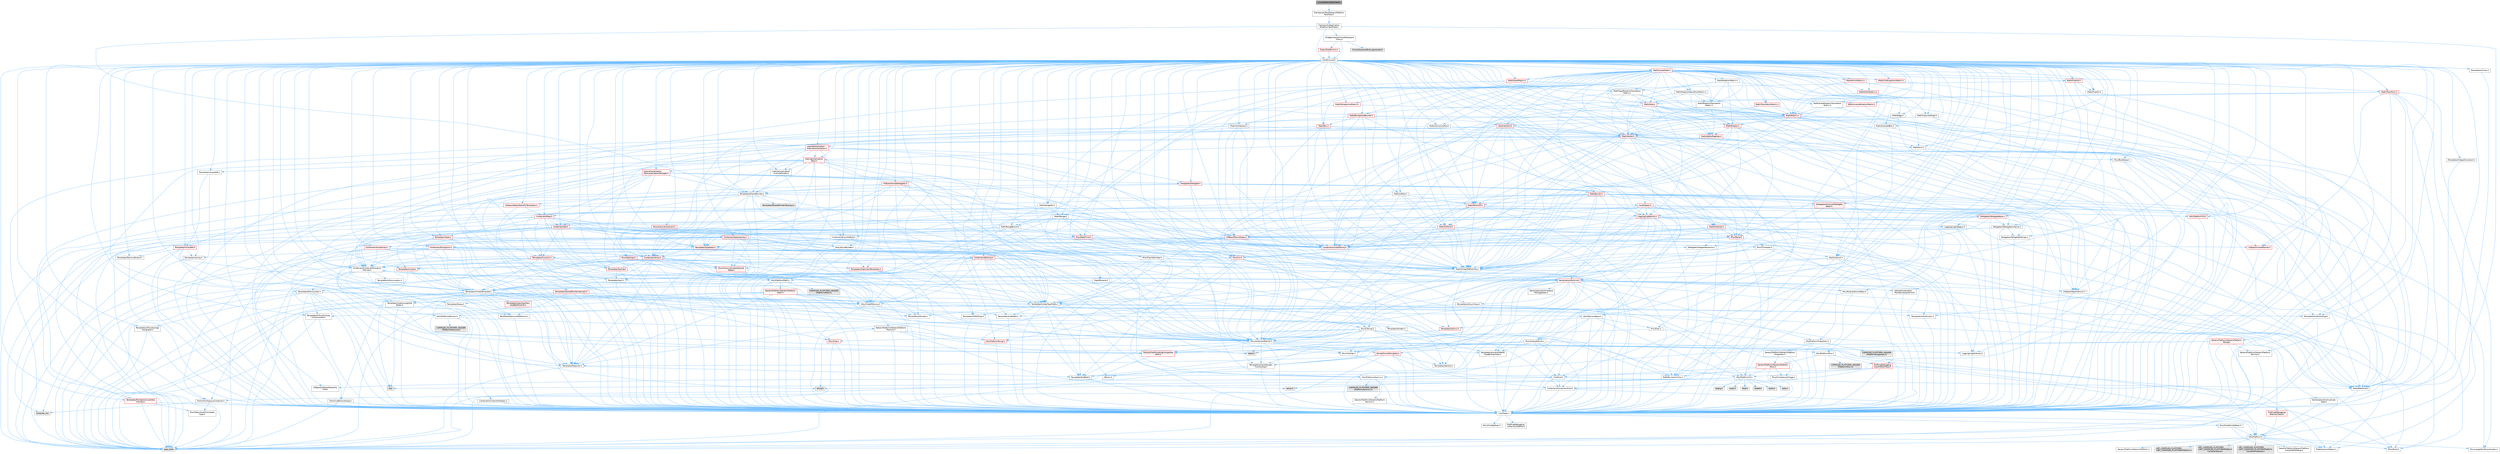 digraph "LinuxPlatformTextField.h"
{
 // INTERACTIVE_SVG=YES
 // LATEX_PDF_SIZE
  bgcolor="transparent";
  edge [fontname=Helvetica,fontsize=10,labelfontname=Helvetica,labelfontsize=10];
  node [fontname=Helvetica,fontsize=10,shape=box,height=0.2,width=0.4];
  Node1 [id="Node000001",label="LinuxPlatformTextField.h",height=0.2,width=0.4,color="gray40", fillcolor="grey60", style="filled", fontcolor="black",tooltip=" "];
  Node1 -> Node2 [id="edge1_Node000001_Node000002",color="steelblue1",style="solid",tooltip=" "];
  Node2 [id="Node000002",label="Framework/Text/GenericPlatform\lTextField.h",height=0.2,width=0.4,color="grey40", fillcolor="white", style="filled",URL="$dc/d7a/GenericPlatformTextField_8h.html",tooltip=" "];
  Node2 -> Node3 [id="edge2_Node000002_Node000003",color="steelblue1",style="solid",tooltip=" "];
  Node3 [id="Node000003",label="Framework/Application\l/IPlatformTextField.h",height=0.2,width=0.4,color="grey40", fillcolor="white", style="filled",URL="$d3/d6e/IPlatformTextField_8h.html",tooltip=" "];
  Node3 -> Node4 [id="edge3_Node000003_Node000004",color="steelblue1",style="solid",tooltip=" "];
  Node4 [id="Node000004",label="CoreMinimal.h",height=0.2,width=0.4,color="grey40", fillcolor="white", style="filled",URL="$d7/d67/CoreMinimal_8h.html",tooltip=" "];
  Node4 -> Node5 [id="edge4_Node000004_Node000005",color="steelblue1",style="solid",tooltip=" "];
  Node5 [id="Node000005",label="CoreTypes.h",height=0.2,width=0.4,color="grey40", fillcolor="white", style="filled",URL="$dc/dec/CoreTypes_8h.html",tooltip=" "];
  Node5 -> Node6 [id="edge5_Node000005_Node000006",color="steelblue1",style="solid",tooltip=" "];
  Node6 [id="Node000006",label="HAL/Platform.h",height=0.2,width=0.4,color="grey40", fillcolor="white", style="filled",URL="$d9/dd0/Platform_8h.html",tooltip=" "];
  Node6 -> Node7 [id="edge6_Node000006_Node000007",color="steelblue1",style="solid",tooltip=" "];
  Node7 [id="Node000007",label="Misc/Build.h",height=0.2,width=0.4,color="grey40", fillcolor="white", style="filled",URL="$d3/dbb/Build_8h.html",tooltip=" "];
  Node6 -> Node8 [id="edge7_Node000006_Node000008",color="steelblue1",style="solid",tooltip=" "];
  Node8 [id="Node000008",label="Misc/LargeWorldCoordinates.h",height=0.2,width=0.4,color="grey40", fillcolor="white", style="filled",URL="$d2/dcb/LargeWorldCoordinates_8h.html",tooltip=" "];
  Node6 -> Node9 [id="edge8_Node000006_Node000009",color="steelblue1",style="solid",tooltip=" "];
  Node9 [id="Node000009",label="type_traits",height=0.2,width=0.4,color="grey60", fillcolor="#E0E0E0", style="filled",tooltip=" "];
  Node6 -> Node10 [id="edge9_Node000006_Node000010",color="steelblue1",style="solid",tooltip=" "];
  Node10 [id="Node000010",label="PreprocessorHelpers.h",height=0.2,width=0.4,color="grey40", fillcolor="white", style="filled",URL="$db/ddb/PreprocessorHelpers_8h.html",tooltip=" "];
  Node6 -> Node11 [id="edge10_Node000006_Node000011",color="steelblue1",style="solid",tooltip=" "];
  Node11 [id="Node000011",label="UBT_COMPILED_PLATFORM\l/UBT_COMPILED_PLATFORMPlatform\lCompilerPreSetup.h",height=0.2,width=0.4,color="grey60", fillcolor="#E0E0E0", style="filled",tooltip=" "];
  Node6 -> Node12 [id="edge11_Node000006_Node000012",color="steelblue1",style="solid",tooltip=" "];
  Node12 [id="Node000012",label="GenericPlatform/GenericPlatform\lCompilerPreSetup.h",height=0.2,width=0.4,color="grey40", fillcolor="white", style="filled",URL="$d9/dc8/GenericPlatformCompilerPreSetup_8h.html",tooltip=" "];
  Node6 -> Node13 [id="edge12_Node000006_Node000013",color="steelblue1",style="solid",tooltip=" "];
  Node13 [id="Node000013",label="GenericPlatform/GenericPlatform.h",height=0.2,width=0.4,color="grey40", fillcolor="white", style="filled",URL="$d6/d84/GenericPlatform_8h.html",tooltip=" "];
  Node6 -> Node14 [id="edge13_Node000006_Node000014",color="steelblue1",style="solid",tooltip=" "];
  Node14 [id="Node000014",label="UBT_COMPILED_PLATFORM\l/UBT_COMPILED_PLATFORMPlatform.h",height=0.2,width=0.4,color="grey60", fillcolor="#E0E0E0", style="filled",tooltip=" "];
  Node6 -> Node15 [id="edge14_Node000006_Node000015",color="steelblue1",style="solid",tooltip=" "];
  Node15 [id="Node000015",label="UBT_COMPILED_PLATFORM\l/UBT_COMPILED_PLATFORMPlatform\lCompilerSetup.h",height=0.2,width=0.4,color="grey60", fillcolor="#E0E0E0", style="filled",tooltip=" "];
  Node5 -> Node16 [id="edge15_Node000005_Node000016",color="steelblue1",style="solid",tooltip=" "];
  Node16 [id="Node000016",label="ProfilingDebugging\l/UMemoryDefines.h",height=0.2,width=0.4,color="grey40", fillcolor="white", style="filled",URL="$d2/da2/UMemoryDefines_8h.html",tooltip=" "];
  Node5 -> Node17 [id="edge16_Node000005_Node000017",color="steelblue1",style="solid",tooltip=" "];
  Node17 [id="Node000017",label="Misc/CoreMiscDefines.h",height=0.2,width=0.4,color="grey40", fillcolor="white", style="filled",URL="$da/d38/CoreMiscDefines_8h.html",tooltip=" "];
  Node17 -> Node6 [id="edge17_Node000017_Node000006",color="steelblue1",style="solid",tooltip=" "];
  Node17 -> Node10 [id="edge18_Node000017_Node000010",color="steelblue1",style="solid",tooltip=" "];
  Node5 -> Node18 [id="edge19_Node000005_Node000018",color="steelblue1",style="solid",tooltip=" "];
  Node18 [id="Node000018",label="Misc/CoreDefines.h",height=0.2,width=0.4,color="grey40", fillcolor="white", style="filled",URL="$d3/dd2/CoreDefines_8h.html",tooltip=" "];
  Node4 -> Node19 [id="edge20_Node000004_Node000019",color="steelblue1",style="solid",tooltip=" "];
  Node19 [id="Node000019",label="CoreFwd.h",height=0.2,width=0.4,color="grey40", fillcolor="white", style="filled",URL="$d1/d1e/CoreFwd_8h.html",tooltip=" "];
  Node19 -> Node5 [id="edge21_Node000019_Node000005",color="steelblue1",style="solid",tooltip=" "];
  Node19 -> Node20 [id="edge22_Node000019_Node000020",color="steelblue1",style="solid",tooltip=" "];
  Node20 [id="Node000020",label="Containers/ContainersFwd.h",height=0.2,width=0.4,color="grey40", fillcolor="white", style="filled",URL="$d4/d0a/ContainersFwd_8h.html",tooltip=" "];
  Node20 -> Node6 [id="edge23_Node000020_Node000006",color="steelblue1",style="solid",tooltip=" "];
  Node20 -> Node5 [id="edge24_Node000020_Node000005",color="steelblue1",style="solid",tooltip=" "];
  Node20 -> Node21 [id="edge25_Node000020_Node000021",color="steelblue1",style="solid",tooltip=" "];
  Node21 [id="Node000021",label="Traits/IsContiguousContainer.h",height=0.2,width=0.4,color="grey40", fillcolor="white", style="filled",URL="$d5/d3c/IsContiguousContainer_8h.html",tooltip=" "];
  Node21 -> Node5 [id="edge26_Node000021_Node000005",color="steelblue1",style="solid",tooltip=" "];
  Node21 -> Node22 [id="edge27_Node000021_Node000022",color="steelblue1",style="solid",tooltip=" "];
  Node22 [id="Node000022",label="Misc/StaticAssertComplete\lType.h",height=0.2,width=0.4,color="grey40", fillcolor="white", style="filled",URL="$d5/d4e/StaticAssertCompleteType_8h.html",tooltip=" "];
  Node21 -> Node23 [id="edge28_Node000021_Node000023",color="steelblue1",style="solid",tooltip=" "];
  Node23 [id="Node000023",label="initializer_list",height=0.2,width=0.4,color="grey60", fillcolor="#E0E0E0", style="filled",tooltip=" "];
  Node19 -> Node24 [id="edge29_Node000019_Node000024",color="steelblue1",style="solid",tooltip=" "];
  Node24 [id="Node000024",label="Math/MathFwd.h",height=0.2,width=0.4,color="grey40", fillcolor="white", style="filled",URL="$d2/d10/MathFwd_8h.html",tooltip=" "];
  Node24 -> Node6 [id="edge30_Node000024_Node000006",color="steelblue1",style="solid",tooltip=" "];
  Node19 -> Node25 [id="edge31_Node000019_Node000025",color="steelblue1",style="solid",tooltip=" "];
  Node25 [id="Node000025",label="UObject/UObjectHierarchy\lFwd.h",height=0.2,width=0.4,color="grey40", fillcolor="white", style="filled",URL="$d3/d13/UObjectHierarchyFwd_8h.html",tooltip=" "];
  Node4 -> Node25 [id="edge32_Node000004_Node000025",color="steelblue1",style="solid",tooltip=" "];
  Node4 -> Node20 [id="edge33_Node000004_Node000020",color="steelblue1",style="solid",tooltip=" "];
  Node4 -> Node26 [id="edge34_Node000004_Node000026",color="steelblue1",style="solid",tooltip=" "];
  Node26 [id="Node000026",label="Misc/VarArgs.h",height=0.2,width=0.4,color="grey40", fillcolor="white", style="filled",URL="$d5/d6f/VarArgs_8h.html",tooltip=" "];
  Node26 -> Node5 [id="edge35_Node000026_Node000005",color="steelblue1",style="solid",tooltip=" "];
  Node4 -> Node27 [id="edge36_Node000004_Node000027",color="steelblue1",style="solid",tooltip=" "];
  Node27 [id="Node000027",label="Logging/LogVerbosity.h",height=0.2,width=0.4,color="grey40", fillcolor="white", style="filled",URL="$d2/d8f/LogVerbosity_8h.html",tooltip=" "];
  Node27 -> Node5 [id="edge37_Node000027_Node000005",color="steelblue1",style="solid",tooltip=" "];
  Node4 -> Node28 [id="edge38_Node000004_Node000028",color="steelblue1",style="solid",tooltip=" "];
  Node28 [id="Node000028",label="Misc/OutputDevice.h",height=0.2,width=0.4,color="grey40", fillcolor="white", style="filled",URL="$d7/d32/OutputDevice_8h.html",tooltip=" "];
  Node28 -> Node19 [id="edge39_Node000028_Node000019",color="steelblue1",style="solid",tooltip=" "];
  Node28 -> Node5 [id="edge40_Node000028_Node000005",color="steelblue1",style="solid",tooltip=" "];
  Node28 -> Node27 [id="edge41_Node000028_Node000027",color="steelblue1",style="solid",tooltip=" "];
  Node28 -> Node26 [id="edge42_Node000028_Node000026",color="steelblue1",style="solid",tooltip=" "];
  Node28 -> Node29 [id="edge43_Node000028_Node000029",color="steelblue1",style="solid",tooltip=" "];
  Node29 [id="Node000029",label="Templates/IsArrayOrRefOf\lTypeByPredicate.h",height=0.2,width=0.4,color="grey40", fillcolor="white", style="filled",URL="$d6/da1/IsArrayOrRefOfTypeByPredicate_8h.html",tooltip=" "];
  Node29 -> Node5 [id="edge44_Node000029_Node000005",color="steelblue1",style="solid",tooltip=" "];
  Node28 -> Node30 [id="edge45_Node000028_Node000030",color="steelblue1",style="solid",tooltip=" "];
  Node30 [id="Node000030",label="Templates/IsValidVariadic\lFunctionArg.h",height=0.2,width=0.4,color="grey40", fillcolor="white", style="filled",URL="$d0/dc8/IsValidVariadicFunctionArg_8h.html",tooltip=" "];
  Node30 -> Node5 [id="edge46_Node000030_Node000005",color="steelblue1",style="solid",tooltip=" "];
  Node30 -> Node31 [id="edge47_Node000030_Node000031",color="steelblue1",style="solid",tooltip=" "];
  Node31 [id="Node000031",label="IsEnum.h",height=0.2,width=0.4,color="grey40", fillcolor="white", style="filled",URL="$d4/de5/IsEnum_8h.html",tooltip=" "];
  Node30 -> Node9 [id="edge48_Node000030_Node000009",color="steelblue1",style="solid",tooltip=" "];
  Node28 -> Node32 [id="edge49_Node000028_Node000032",color="steelblue1",style="solid",tooltip=" "];
  Node32 [id="Node000032",label="Traits/IsCharEncodingCompatible\lWith.h",height=0.2,width=0.4,color="red", fillcolor="#FFF0F0", style="filled",URL="$df/dd1/IsCharEncodingCompatibleWith_8h.html",tooltip=" "];
  Node32 -> Node9 [id="edge50_Node000032_Node000009",color="steelblue1",style="solid",tooltip=" "];
  Node4 -> Node34 [id="edge51_Node000004_Node000034",color="steelblue1",style="solid",tooltip=" "];
  Node34 [id="Node000034",label="HAL/PlatformCrt.h",height=0.2,width=0.4,color="grey40", fillcolor="white", style="filled",URL="$d8/d75/PlatformCrt_8h.html",tooltip=" "];
  Node34 -> Node35 [id="edge52_Node000034_Node000035",color="steelblue1",style="solid",tooltip=" "];
  Node35 [id="Node000035",label="new",height=0.2,width=0.4,color="grey60", fillcolor="#E0E0E0", style="filled",tooltip=" "];
  Node34 -> Node36 [id="edge53_Node000034_Node000036",color="steelblue1",style="solid",tooltip=" "];
  Node36 [id="Node000036",label="wchar.h",height=0.2,width=0.4,color="grey60", fillcolor="#E0E0E0", style="filled",tooltip=" "];
  Node34 -> Node37 [id="edge54_Node000034_Node000037",color="steelblue1",style="solid",tooltip=" "];
  Node37 [id="Node000037",label="stddef.h",height=0.2,width=0.4,color="grey60", fillcolor="#E0E0E0", style="filled",tooltip=" "];
  Node34 -> Node38 [id="edge55_Node000034_Node000038",color="steelblue1",style="solid",tooltip=" "];
  Node38 [id="Node000038",label="stdlib.h",height=0.2,width=0.4,color="grey60", fillcolor="#E0E0E0", style="filled",tooltip=" "];
  Node34 -> Node39 [id="edge56_Node000034_Node000039",color="steelblue1",style="solid",tooltip=" "];
  Node39 [id="Node000039",label="stdio.h",height=0.2,width=0.4,color="grey60", fillcolor="#E0E0E0", style="filled",tooltip=" "];
  Node34 -> Node40 [id="edge57_Node000034_Node000040",color="steelblue1",style="solid",tooltip=" "];
  Node40 [id="Node000040",label="stdarg.h",height=0.2,width=0.4,color="grey60", fillcolor="#E0E0E0", style="filled",tooltip=" "];
  Node34 -> Node41 [id="edge58_Node000034_Node000041",color="steelblue1",style="solid",tooltip=" "];
  Node41 [id="Node000041",label="math.h",height=0.2,width=0.4,color="grey60", fillcolor="#E0E0E0", style="filled",tooltip=" "];
  Node34 -> Node42 [id="edge59_Node000034_Node000042",color="steelblue1",style="solid",tooltip=" "];
  Node42 [id="Node000042",label="float.h",height=0.2,width=0.4,color="grey60", fillcolor="#E0E0E0", style="filled",tooltip=" "];
  Node34 -> Node43 [id="edge60_Node000034_Node000043",color="steelblue1",style="solid",tooltip=" "];
  Node43 [id="Node000043",label="string.h",height=0.2,width=0.4,color="grey60", fillcolor="#E0E0E0", style="filled",tooltip=" "];
  Node4 -> Node44 [id="edge61_Node000004_Node000044",color="steelblue1",style="solid",tooltip=" "];
  Node44 [id="Node000044",label="HAL/PlatformMisc.h",height=0.2,width=0.4,color="grey40", fillcolor="white", style="filled",URL="$d0/df5/PlatformMisc_8h.html",tooltip=" "];
  Node44 -> Node5 [id="edge62_Node000044_Node000005",color="steelblue1",style="solid",tooltip=" "];
  Node44 -> Node45 [id="edge63_Node000044_Node000045",color="steelblue1",style="solid",tooltip=" "];
  Node45 [id="Node000045",label="GenericPlatform/GenericPlatform\lMisc.h",height=0.2,width=0.4,color="red", fillcolor="#FFF0F0", style="filled",URL="$db/d9a/GenericPlatformMisc_8h.html",tooltip=" "];
  Node45 -> Node19 [id="edge64_Node000045_Node000019",color="steelblue1",style="solid",tooltip=" "];
  Node45 -> Node5 [id="edge65_Node000045_Node000005",color="steelblue1",style="solid",tooltip=" "];
  Node45 -> Node34 [id="edge66_Node000045_Node000034",color="steelblue1",style="solid",tooltip=" "];
  Node45 -> Node49 [id="edge67_Node000045_Node000049",color="steelblue1",style="solid",tooltip=" "];
  Node49 [id="Node000049",label="Math/NumericLimits.h",height=0.2,width=0.4,color="grey40", fillcolor="white", style="filled",URL="$df/d1b/NumericLimits_8h.html",tooltip=" "];
  Node49 -> Node5 [id="edge68_Node000049_Node000005",color="steelblue1",style="solid",tooltip=" "];
  Node45 -> Node50 [id="edge69_Node000045_Node000050",color="steelblue1",style="solid",tooltip=" "];
  Node50 [id="Node000050",label="Misc/CompressionFlags.h",height=0.2,width=0.4,color="grey40", fillcolor="white", style="filled",URL="$d9/d76/CompressionFlags_8h.html",tooltip=" "];
  Node44 -> Node54 [id="edge70_Node000044_Node000054",color="steelblue1",style="solid",tooltip=" "];
  Node54 [id="Node000054",label="COMPILED_PLATFORM_HEADER\l(PlatformMisc.h)",height=0.2,width=0.4,color="grey60", fillcolor="#E0E0E0", style="filled",tooltip=" "];
  Node44 -> Node55 [id="edge71_Node000044_Node000055",color="steelblue1",style="solid",tooltip=" "];
  Node55 [id="Node000055",label="ProfilingDebugging\l/CpuProfilerTrace.h",height=0.2,width=0.4,color="red", fillcolor="#FFF0F0", style="filled",URL="$da/dcb/CpuProfilerTrace_8h.html",tooltip=" "];
  Node55 -> Node5 [id="edge72_Node000055_Node000005",color="steelblue1",style="solid",tooltip=" "];
  Node55 -> Node20 [id="edge73_Node000055_Node000020",color="steelblue1",style="solid",tooltip=" "];
  Node55 -> Node56 [id="edge74_Node000055_Node000056",color="steelblue1",style="solid",tooltip=" "];
  Node56 [id="Node000056",label="HAL/PlatformAtomics.h",height=0.2,width=0.4,color="grey40", fillcolor="white", style="filled",URL="$d3/d36/PlatformAtomics_8h.html",tooltip=" "];
  Node56 -> Node5 [id="edge75_Node000056_Node000005",color="steelblue1",style="solid",tooltip=" "];
  Node56 -> Node57 [id="edge76_Node000056_Node000057",color="steelblue1",style="solid",tooltip=" "];
  Node57 [id="Node000057",label="GenericPlatform/GenericPlatform\lAtomics.h",height=0.2,width=0.4,color="grey40", fillcolor="white", style="filled",URL="$da/d72/GenericPlatformAtomics_8h.html",tooltip=" "];
  Node57 -> Node5 [id="edge77_Node000057_Node000005",color="steelblue1",style="solid",tooltip=" "];
  Node56 -> Node58 [id="edge78_Node000056_Node000058",color="steelblue1",style="solid",tooltip=" "];
  Node58 [id="Node000058",label="COMPILED_PLATFORM_HEADER\l(PlatformAtomics.h)",height=0.2,width=0.4,color="grey60", fillcolor="#E0E0E0", style="filled",tooltip=" "];
  Node55 -> Node10 [id="edge79_Node000055_Node000010",color="steelblue1",style="solid",tooltip=" "];
  Node55 -> Node7 [id="edge80_Node000055_Node000007",color="steelblue1",style="solid",tooltip=" "];
  Node4 -> Node63 [id="edge81_Node000004_Node000063",color="steelblue1",style="solid",tooltip=" "];
  Node63 [id="Node000063",label="Misc/AssertionMacros.h",height=0.2,width=0.4,color="grey40", fillcolor="white", style="filled",URL="$d0/dfa/AssertionMacros_8h.html",tooltip=" "];
  Node63 -> Node5 [id="edge82_Node000063_Node000005",color="steelblue1",style="solid",tooltip=" "];
  Node63 -> Node6 [id="edge83_Node000063_Node000006",color="steelblue1",style="solid",tooltip=" "];
  Node63 -> Node44 [id="edge84_Node000063_Node000044",color="steelblue1",style="solid",tooltip=" "];
  Node63 -> Node10 [id="edge85_Node000063_Node000010",color="steelblue1",style="solid",tooltip=" "];
  Node63 -> Node64 [id="edge86_Node000063_Node000064",color="steelblue1",style="solid",tooltip=" "];
  Node64 [id="Node000064",label="Templates/EnableIf.h",height=0.2,width=0.4,color="grey40", fillcolor="white", style="filled",URL="$d7/d60/EnableIf_8h.html",tooltip=" "];
  Node64 -> Node5 [id="edge87_Node000064_Node000005",color="steelblue1",style="solid",tooltip=" "];
  Node63 -> Node29 [id="edge88_Node000063_Node000029",color="steelblue1",style="solid",tooltip=" "];
  Node63 -> Node30 [id="edge89_Node000063_Node000030",color="steelblue1",style="solid",tooltip=" "];
  Node63 -> Node32 [id="edge90_Node000063_Node000032",color="steelblue1",style="solid",tooltip=" "];
  Node63 -> Node26 [id="edge91_Node000063_Node000026",color="steelblue1",style="solid",tooltip=" "];
  Node63 -> Node65 [id="edge92_Node000063_Node000065",color="steelblue1",style="solid",tooltip=" "];
  Node65 [id="Node000065",label="String/FormatStringSan.h",height=0.2,width=0.4,color="red", fillcolor="#FFF0F0", style="filled",URL="$d3/d8b/FormatStringSan_8h.html",tooltip=" "];
  Node65 -> Node9 [id="edge93_Node000065_Node000009",color="steelblue1",style="solid",tooltip=" "];
  Node65 -> Node5 [id="edge94_Node000065_Node000005",color="steelblue1",style="solid",tooltip=" "];
  Node65 -> Node66 [id="edge95_Node000065_Node000066",color="steelblue1",style="solid",tooltip=" "];
  Node66 [id="Node000066",label="Templates/Requires.h",height=0.2,width=0.4,color="grey40", fillcolor="white", style="filled",URL="$dc/d96/Requires_8h.html",tooltip=" "];
  Node66 -> Node64 [id="edge96_Node000066_Node000064",color="steelblue1",style="solid",tooltip=" "];
  Node66 -> Node9 [id="edge97_Node000066_Node000009",color="steelblue1",style="solid",tooltip=" "];
  Node65 -> Node67 [id="edge98_Node000065_Node000067",color="steelblue1",style="solid",tooltip=" "];
  Node67 [id="Node000067",label="Templates/Identity.h",height=0.2,width=0.4,color="grey40", fillcolor="white", style="filled",URL="$d0/dd5/Identity_8h.html",tooltip=" "];
  Node65 -> Node30 [id="edge99_Node000065_Node000030",color="steelblue1",style="solid",tooltip=" "];
  Node65 -> Node20 [id="edge100_Node000065_Node000020",color="steelblue1",style="solid",tooltip=" "];
  Node63 -> Node71 [id="edge101_Node000063_Node000071",color="steelblue1",style="solid",tooltip=" "];
  Node71 [id="Node000071",label="atomic",height=0.2,width=0.4,color="grey60", fillcolor="#E0E0E0", style="filled",tooltip=" "];
  Node4 -> Node72 [id="edge102_Node000004_Node000072",color="steelblue1",style="solid",tooltip=" "];
  Node72 [id="Node000072",label="Templates/IsPointer.h",height=0.2,width=0.4,color="grey40", fillcolor="white", style="filled",URL="$d7/d05/IsPointer_8h.html",tooltip=" "];
  Node72 -> Node5 [id="edge103_Node000072_Node000005",color="steelblue1",style="solid",tooltip=" "];
  Node4 -> Node73 [id="edge104_Node000004_Node000073",color="steelblue1",style="solid",tooltip=" "];
  Node73 [id="Node000073",label="HAL/PlatformMemory.h",height=0.2,width=0.4,color="grey40", fillcolor="white", style="filled",URL="$de/d68/PlatformMemory_8h.html",tooltip=" "];
  Node73 -> Node5 [id="edge105_Node000073_Node000005",color="steelblue1",style="solid",tooltip=" "];
  Node73 -> Node74 [id="edge106_Node000073_Node000074",color="steelblue1",style="solid",tooltip=" "];
  Node74 [id="Node000074",label="GenericPlatform/GenericPlatform\lMemory.h",height=0.2,width=0.4,color="grey40", fillcolor="white", style="filled",URL="$dd/d22/GenericPlatformMemory_8h.html",tooltip=" "];
  Node74 -> Node19 [id="edge107_Node000074_Node000019",color="steelblue1",style="solid",tooltip=" "];
  Node74 -> Node5 [id="edge108_Node000074_Node000005",color="steelblue1",style="solid",tooltip=" "];
  Node74 -> Node75 [id="edge109_Node000074_Node000075",color="steelblue1",style="solid",tooltip=" "];
  Node75 [id="Node000075",label="HAL/PlatformString.h",height=0.2,width=0.4,color="red", fillcolor="#FFF0F0", style="filled",URL="$db/db5/PlatformString_8h.html",tooltip=" "];
  Node75 -> Node5 [id="edge110_Node000075_Node000005",color="steelblue1",style="solid",tooltip=" "];
  Node74 -> Node43 [id="edge111_Node000074_Node000043",color="steelblue1",style="solid",tooltip=" "];
  Node74 -> Node36 [id="edge112_Node000074_Node000036",color="steelblue1",style="solid",tooltip=" "];
  Node73 -> Node77 [id="edge113_Node000073_Node000077",color="steelblue1",style="solid",tooltip=" "];
  Node77 [id="Node000077",label="COMPILED_PLATFORM_HEADER\l(PlatformMemory.h)",height=0.2,width=0.4,color="grey60", fillcolor="#E0E0E0", style="filled",tooltip=" "];
  Node4 -> Node56 [id="edge114_Node000004_Node000056",color="steelblue1",style="solid",tooltip=" "];
  Node4 -> Node78 [id="edge115_Node000004_Node000078",color="steelblue1",style="solid",tooltip=" "];
  Node78 [id="Node000078",label="Misc/Exec.h",height=0.2,width=0.4,color="grey40", fillcolor="white", style="filled",URL="$de/ddb/Exec_8h.html",tooltip=" "];
  Node78 -> Node5 [id="edge116_Node000078_Node000005",color="steelblue1",style="solid",tooltip=" "];
  Node78 -> Node63 [id="edge117_Node000078_Node000063",color="steelblue1",style="solid",tooltip=" "];
  Node4 -> Node79 [id="edge118_Node000004_Node000079",color="steelblue1",style="solid",tooltip=" "];
  Node79 [id="Node000079",label="HAL/MemoryBase.h",height=0.2,width=0.4,color="grey40", fillcolor="white", style="filled",URL="$d6/d9f/MemoryBase_8h.html",tooltip=" "];
  Node79 -> Node5 [id="edge119_Node000079_Node000005",color="steelblue1",style="solid",tooltip=" "];
  Node79 -> Node56 [id="edge120_Node000079_Node000056",color="steelblue1",style="solid",tooltip=" "];
  Node79 -> Node34 [id="edge121_Node000079_Node000034",color="steelblue1",style="solid",tooltip=" "];
  Node79 -> Node78 [id="edge122_Node000079_Node000078",color="steelblue1",style="solid",tooltip=" "];
  Node79 -> Node28 [id="edge123_Node000079_Node000028",color="steelblue1",style="solid",tooltip=" "];
  Node79 -> Node80 [id="edge124_Node000079_Node000080",color="steelblue1",style="solid",tooltip=" "];
  Node80 [id="Node000080",label="Templates/Atomic.h",height=0.2,width=0.4,color="red", fillcolor="#FFF0F0", style="filled",URL="$d3/d91/Atomic_8h.html",tooltip=" "];
  Node80 -> Node71 [id="edge125_Node000080_Node000071",color="steelblue1",style="solid",tooltip=" "];
  Node4 -> Node89 [id="edge126_Node000004_Node000089",color="steelblue1",style="solid",tooltip=" "];
  Node89 [id="Node000089",label="HAL/UnrealMemory.h",height=0.2,width=0.4,color="grey40", fillcolor="white", style="filled",URL="$d9/d96/UnrealMemory_8h.html",tooltip=" "];
  Node89 -> Node5 [id="edge127_Node000089_Node000005",color="steelblue1",style="solid",tooltip=" "];
  Node89 -> Node74 [id="edge128_Node000089_Node000074",color="steelblue1",style="solid",tooltip=" "];
  Node89 -> Node79 [id="edge129_Node000089_Node000079",color="steelblue1",style="solid",tooltip=" "];
  Node89 -> Node73 [id="edge130_Node000089_Node000073",color="steelblue1",style="solid",tooltip=" "];
  Node89 -> Node90 [id="edge131_Node000089_Node000090",color="steelblue1",style="solid",tooltip=" "];
  Node90 [id="Node000090",label="ProfilingDebugging\l/MemoryTrace.h",height=0.2,width=0.4,color="red", fillcolor="#FFF0F0", style="filled",URL="$da/dd7/MemoryTrace_8h.html",tooltip=" "];
  Node90 -> Node6 [id="edge132_Node000090_Node000006",color="steelblue1",style="solid",tooltip=" "];
  Node89 -> Node72 [id="edge133_Node000089_Node000072",color="steelblue1",style="solid",tooltip=" "];
  Node4 -> Node91 [id="edge134_Node000004_Node000091",color="steelblue1",style="solid",tooltip=" "];
  Node91 [id="Node000091",label="Templates/IsArithmetic.h",height=0.2,width=0.4,color="grey40", fillcolor="white", style="filled",URL="$d2/d5d/IsArithmetic_8h.html",tooltip=" "];
  Node91 -> Node5 [id="edge135_Node000091_Node000005",color="steelblue1",style="solid",tooltip=" "];
  Node4 -> Node85 [id="edge136_Node000004_Node000085",color="steelblue1",style="solid",tooltip=" "];
  Node85 [id="Node000085",label="Templates/AndOrNot.h",height=0.2,width=0.4,color="grey40", fillcolor="white", style="filled",URL="$db/d0a/AndOrNot_8h.html",tooltip=" "];
  Node85 -> Node5 [id="edge137_Node000085_Node000005",color="steelblue1",style="solid",tooltip=" "];
  Node4 -> Node92 [id="edge138_Node000004_Node000092",color="steelblue1",style="solid",tooltip=" "];
  Node92 [id="Node000092",label="Templates/IsPODType.h",height=0.2,width=0.4,color="grey40", fillcolor="white", style="filled",URL="$d7/db1/IsPODType_8h.html",tooltip=" "];
  Node92 -> Node5 [id="edge139_Node000092_Node000005",color="steelblue1",style="solid",tooltip=" "];
  Node4 -> Node93 [id="edge140_Node000004_Node000093",color="steelblue1",style="solid",tooltip=" "];
  Node93 [id="Node000093",label="Templates/IsUECoreType.h",height=0.2,width=0.4,color="grey40", fillcolor="white", style="filled",URL="$d1/db8/IsUECoreType_8h.html",tooltip=" "];
  Node93 -> Node5 [id="edge141_Node000093_Node000005",color="steelblue1",style="solid",tooltip=" "];
  Node93 -> Node9 [id="edge142_Node000093_Node000009",color="steelblue1",style="solid",tooltip=" "];
  Node4 -> Node86 [id="edge143_Node000004_Node000086",color="steelblue1",style="solid",tooltip=" "];
  Node86 [id="Node000086",label="Templates/IsTriviallyCopy\lConstructible.h",height=0.2,width=0.4,color="grey40", fillcolor="white", style="filled",URL="$d3/d78/IsTriviallyCopyConstructible_8h.html",tooltip=" "];
  Node86 -> Node5 [id="edge144_Node000086_Node000005",color="steelblue1",style="solid",tooltip=" "];
  Node86 -> Node9 [id="edge145_Node000086_Node000009",color="steelblue1",style="solid",tooltip=" "];
  Node4 -> Node94 [id="edge146_Node000004_Node000094",color="steelblue1",style="solid",tooltip=" "];
  Node94 [id="Node000094",label="Templates/UnrealTypeTraits.h",height=0.2,width=0.4,color="grey40", fillcolor="white", style="filled",URL="$d2/d2d/UnrealTypeTraits_8h.html",tooltip=" "];
  Node94 -> Node5 [id="edge147_Node000094_Node000005",color="steelblue1",style="solid",tooltip=" "];
  Node94 -> Node72 [id="edge148_Node000094_Node000072",color="steelblue1",style="solid",tooltip=" "];
  Node94 -> Node63 [id="edge149_Node000094_Node000063",color="steelblue1",style="solid",tooltip=" "];
  Node94 -> Node85 [id="edge150_Node000094_Node000085",color="steelblue1",style="solid",tooltip=" "];
  Node94 -> Node64 [id="edge151_Node000094_Node000064",color="steelblue1",style="solid",tooltip=" "];
  Node94 -> Node91 [id="edge152_Node000094_Node000091",color="steelblue1",style="solid",tooltip=" "];
  Node94 -> Node31 [id="edge153_Node000094_Node000031",color="steelblue1",style="solid",tooltip=" "];
  Node94 -> Node95 [id="edge154_Node000094_Node000095",color="steelblue1",style="solid",tooltip=" "];
  Node95 [id="Node000095",label="Templates/Models.h",height=0.2,width=0.4,color="grey40", fillcolor="white", style="filled",URL="$d3/d0c/Models_8h.html",tooltip=" "];
  Node95 -> Node67 [id="edge155_Node000095_Node000067",color="steelblue1",style="solid",tooltip=" "];
  Node94 -> Node92 [id="edge156_Node000094_Node000092",color="steelblue1",style="solid",tooltip=" "];
  Node94 -> Node93 [id="edge157_Node000094_Node000093",color="steelblue1",style="solid",tooltip=" "];
  Node94 -> Node86 [id="edge158_Node000094_Node000086",color="steelblue1",style="solid",tooltip=" "];
  Node4 -> Node64 [id="edge159_Node000004_Node000064",color="steelblue1",style="solid",tooltip=" "];
  Node4 -> Node96 [id="edge160_Node000004_Node000096",color="steelblue1",style="solid",tooltip=" "];
  Node96 [id="Node000096",label="Templates/RemoveReference.h",height=0.2,width=0.4,color="grey40", fillcolor="white", style="filled",URL="$da/dbe/RemoveReference_8h.html",tooltip=" "];
  Node96 -> Node5 [id="edge161_Node000096_Node000005",color="steelblue1",style="solid",tooltip=" "];
  Node4 -> Node97 [id="edge162_Node000004_Node000097",color="steelblue1",style="solid",tooltip=" "];
  Node97 [id="Node000097",label="Templates/IntegralConstant.h",height=0.2,width=0.4,color="grey40", fillcolor="white", style="filled",URL="$db/d1b/IntegralConstant_8h.html",tooltip=" "];
  Node97 -> Node5 [id="edge163_Node000097_Node000005",color="steelblue1",style="solid",tooltip=" "];
  Node4 -> Node98 [id="edge164_Node000004_Node000098",color="steelblue1",style="solid",tooltip=" "];
  Node98 [id="Node000098",label="Templates/IsClass.h",height=0.2,width=0.4,color="grey40", fillcolor="white", style="filled",URL="$db/dcb/IsClass_8h.html",tooltip=" "];
  Node98 -> Node5 [id="edge165_Node000098_Node000005",color="steelblue1",style="solid",tooltip=" "];
  Node4 -> Node99 [id="edge166_Node000004_Node000099",color="steelblue1",style="solid",tooltip=" "];
  Node99 [id="Node000099",label="Templates/TypeCompatible\lBytes.h",height=0.2,width=0.4,color="grey40", fillcolor="white", style="filled",URL="$df/d0a/TypeCompatibleBytes_8h.html",tooltip=" "];
  Node99 -> Node5 [id="edge167_Node000099_Node000005",color="steelblue1",style="solid",tooltip=" "];
  Node99 -> Node43 [id="edge168_Node000099_Node000043",color="steelblue1",style="solid",tooltip=" "];
  Node99 -> Node35 [id="edge169_Node000099_Node000035",color="steelblue1",style="solid",tooltip=" "];
  Node99 -> Node9 [id="edge170_Node000099_Node000009",color="steelblue1",style="solid",tooltip=" "];
  Node4 -> Node21 [id="edge171_Node000004_Node000021",color="steelblue1",style="solid",tooltip=" "];
  Node4 -> Node100 [id="edge172_Node000004_Node000100",color="steelblue1",style="solid",tooltip=" "];
  Node100 [id="Node000100",label="Templates/UnrealTemplate.h",height=0.2,width=0.4,color="grey40", fillcolor="white", style="filled",URL="$d4/d24/UnrealTemplate_8h.html",tooltip=" "];
  Node100 -> Node5 [id="edge173_Node000100_Node000005",color="steelblue1",style="solid",tooltip=" "];
  Node100 -> Node72 [id="edge174_Node000100_Node000072",color="steelblue1",style="solid",tooltip=" "];
  Node100 -> Node89 [id="edge175_Node000100_Node000089",color="steelblue1",style="solid",tooltip=" "];
  Node100 -> Node101 [id="edge176_Node000100_Node000101",color="steelblue1",style="solid",tooltip=" "];
  Node101 [id="Node000101",label="Templates/CopyQualifiers\lAndRefsFromTo.h",height=0.2,width=0.4,color="red", fillcolor="#FFF0F0", style="filled",URL="$d3/db3/CopyQualifiersAndRefsFromTo_8h.html",tooltip=" "];
  Node100 -> Node94 [id="edge177_Node000100_Node000094",color="steelblue1",style="solid",tooltip=" "];
  Node100 -> Node96 [id="edge178_Node000100_Node000096",color="steelblue1",style="solid",tooltip=" "];
  Node100 -> Node66 [id="edge179_Node000100_Node000066",color="steelblue1",style="solid",tooltip=" "];
  Node100 -> Node99 [id="edge180_Node000100_Node000099",color="steelblue1",style="solid",tooltip=" "];
  Node100 -> Node67 [id="edge181_Node000100_Node000067",color="steelblue1",style="solid",tooltip=" "];
  Node100 -> Node21 [id="edge182_Node000100_Node000021",color="steelblue1",style="solid",tooltip=" "];
  Node100 -> Node103 [id="edge183_Node000100_Node000103",color="steelblue1",style="solid",tooltip=" "];
  Node103 [id="Node000103",label="Traits/UseBitwiseSwap.h",height=0.2,width=0.4,color="grey40", fillcolor="white", style="filled",URL="$db/df3/UseBitwiseSwap_8h.html",tooltip=" "];
  Node103 -> Node5 [id="edge184_Node000103_Node000005",color="steelblue1",style="solid",tooltip=" "];
  Node103 -> Node9 [id="edge185_Node000103_Node000009",color="steelblue1",style="solid",tooltip=" "];
  Node100 -> Node9 [id="edge186_Node000100_Node000009",color="steelblue1",style="solid",tooltip=" "];
  Node4 -> Node49 [id="edge187_Node000004_Node000049",color="steelblue1",style="solid",tooltip=" "];
  Node4 -> Node104 [id="edge188_Node000004_Node000104",color="steelblue1",style="solid",tooltip=" "];
  Node104 [id="Node000104",label="HAL/PlatformMath.h",height=0.2,width=0.4,color="grey40", fillcolor="white", style="filled",URL="$dc/d53/PlatformMath_8h.html",tooltip=" "];
  Node104 -> Node5 [id="edge189_Node000104_Node000005",color="steelblue1",style="solid",tooltip=" "];
  Node104 -> Node105 [id="edge190_Node000104_Node000105",color="steelblue1",style="solid",tooltip=" "];
  Node105 [id="Node000105",label="GenericPlatform/GenericPlatform\lMath.h",height=0.2,width=0.4,color="red", fillcolor="#FFF0F0", style="filled",URL="$d5/d79/GenericPlatformMath_8h.html",tooltip=" "];
  Node105 -> Node5 [id="edge191_Node000105_Node000005",color="steelblue1",style="solid",tooltip=" "];
  Node105 -> Node20 [id="edge192_Node000105_Node000020",color="steelblue1",style="solid",tooltip=" "];
  Node105 -> Node34 [id="edge193_Node000105_Node000034",color="steelblue1",style="solid",tooltip=" "];
  Node105 -> Node85 [id="edge194_Node000105_Node000085",color="steelblue1",style="solid",tooltip=" "];
  Node105 -> Node106 [id="edge195_Node000105_Node000106",color="steelblue1",style="solid",tooltip=" "];
  Node106 [id="Node000106",label="Templates/Decay.h",height=0.2,width=0.4,color="grey40", fillcolor="white", style="filled",URL="$dd/d0f/Decay_8h.html",tooltip=" "];
  Node106 -> Node5 [id="edge196_Node000106_Node000005",color="steelblue1",style="solid",tooltip=" "];
  Node106 -> Node96 [id="edge197_Node000106_Node000096",color="steelblue1",style="solid",tooltip=" "];
  Node106 -> Node9 [id="edge198_Node000106_Node000009",color="steelblue1",style="solid",tooltip=" "];
  Node105 -> Node94 [id="edge199_Node000105_Node000094",color="steelblue1",style="solid",tooltip=" "];
  Node105 -> Node66 [id="edge200_Node000105_Node000066",color="steelblue1",style="solid",tooltip=" "];
  Node105 -> Node99 [id="edge201_Node000105_Node000099",color="steelblue1",style="solid",tooltip=" "];
  Node105 -> Node9 [id="edge202_Node000105_Node000009",color="steelblue1",style="solid",tooltip=" "];
  Node104 -> Node111 [id="edge203_Node000104_Node000111",color="steelblue1",style="solid",tooltip=" "];
  Node111 [id="Node000111",label="COMPILED_PLATFORM_HEADER\l(PlatformMath.h)",height=0.2,width=0.4,color="grey60", fillcolor="#E0E0E0", style="filled",tooltip=" "];
  Node4 -> Node87 [id="edge204_Node000004_Node000087",color="steelblue1",style="solid",tooltip=" "];
  Node87 [id="Node000087",label="Templates/IsTriviallyCopy\lAssignable.h",height=0.2,width=0.4,color="grey40", fillcolor="white", style="filled",URL="$d2/df2/IsTriviallyCopyAssignable_8h.html",tooltip=" "];
  Node87 -> Node5 [id="edge205_Node000087_Node000005",color="steelblue1",style="solid",tooltip=" "];
  Node87 -> Node9 [id="edge206_Node000087_Node000009",color="steelblue1",style="solid",tooltip=" "];
  Node4 -> Node112 [id="edge207_Node000004_Node000112",color="steelblue1",style="solid",tooltip=" "];
  Node112 [id="Node000112",label="Templates/MemoryOps.h",height=0.2,width=0.4,color="grey40", fillcolor="white", style="filled",URL="$db/dea/MemoryOps_8h.html",tooltip=" "];
  Node112 -> Node5 [id="edge208_Node000112_Node000005",color="steelblue1",style="solid",tooltip=" "];
  Node112 -> Node89 [id="edge209_Node000112_Node000089",color="steelblue1",style="solid",tooltip=" "];
  Node112 -> Node87 [id="edge210_Node000112_Node000087",color="steelblue1",style="solid",tooltip=" "];
  Node112 -> Node86 [id="edge211_Node000112_Node000086",color="steelblue1",style="solid",tooltip=" "];
  Node112 -> Node66 [id="edge212_Node000112_Node000066",color="steelblue1",style="solid",tooltip=" "];
  Node112 -> Node94 [id="edge213_Node000112_Node000094",color="steelblue1",style="solid",tooltip=" "];
  Node112 -> Node103 [id="edge214_Node000112_Node000103",color="steelblue1",style="solid",tooltip=" "];
  Node112 -> Node35 [id="edge215_Node000112_Node000035",color="steelblue1",style="solid",tooltip=" "];
  Node112 -> Node9 [id="edge216_Node000112_Node000009",color="steelblue1",style="solid",tooltip=" "];
  Node4 -> Node113 [id="edge217_Node000004_Node000113",color="steelblue1",style="solid",tooltip=" "];
  Node113 [id="Node000113",label="Containers/ContainerAllocation\lPolicies.h",height=0.2,width=0.4,color="grey40", fillcolor="white", style="filled",URL="$d7/dff/ContainerAllocationPolicies_8h.html",tooltip=" "];
  Node113 -> Node5 [id="edge218_Node000113_Node000005",color="steelblue1",style="solid",tooltip=" "];
  Node113 -> Node114 [id="edge219_Node000113_Node000114",color="steelblue1",style="solid",tooltip=" "];
  Node114 [id="Node000114",label="Containers/ContainerHelpers.h",height=0.2,width=0.4,color="grey40", fillcolor="white", style="filled",URL="$d7/d33/ContainerHelpers_8h.html",tooltip=" "];
  Node114 -> Node5 [id="edge220_Node000114_Node000005",color="steelblue1",style="solid",tooltip=" "];
  Node113 -> Node113 [id="edge221_Node000113_Node000113",color="steelblue1",style="solid",tooltip=" "];
  Node113 -> Node104 [id="edge222_Node000113_Node000104",color="steelblue1",style="solid",tooltip=" "];
  Node113 -> Node89 [id="edge223_Node000113_Node000089",color="steelblue1",style="solid",tooltip=" "];
  Node113 -> Node49 [id="edge224_Node000113_Node000049",color="steelblue1",style="solid",tooltip=" "];
  Node113 -> Node63 [id="edge225_Node000113_Node000063",color="steelblue1",style="solid",tooltip=" "];
  Node113 -> Node115 [id="edge226_Node000113_Node000115",color="steelblue1",style="solid",tooltip=" "];
  Node115 [id="Node000115",label="Templates/IsPolymorphic.h",height=0.2,width=0.4,color="grey40", fillcolor="white", style="filled",URL="$dc/d20/IsPolymorphic_8h.html",tooltip=" "];
  Node113 -> Node112 [id="edge227_Node000113_Node000112",color="steelblue1",style="solid",tooltip=" "];
  Node113 -> Node99 [id="edge228_Node000113_Node000099",color="steelblue1",style="solid",tooltip=" "];
  Node113 -> Node9 [id="edge229_Node000113_Node000009",color="steelblue1",style="solid",tooltip=" "];
  Node4 -> Node116 [id="edge230_Node000004_Node000116",color="steelblue1",style="solid",tooltip=" "];
  Node116 [id="Node000116",label="Templates/IsEnumClass.h",height=0.2,width=0.4,color="grey40", fillcolor="white", style="filled",URL="$d7/d15/IsEnumClass_8h.html",tooltip=" "];
  Node116 -> Node5 [id="edge231_Node000116_Node000005",color="steelblue1",style="solid",tooltip=" "];
  Node116 -> Node85 [id="edge232_Node000116_Node000085",color="steelblue1",style="solid",tooltip=" "];
  Node4 -> Node117 [id="edge233_Node000004_Node000117",color="steelblue1",style="solid",tooltip=" "];
  Node117 [id="Node000117",label="HAL/PlatformProperties.h",height=0.2,width=0.4,color="grey40", fillcolor="white", style="filled",URL="$d9/db0/PlatformProperties_8h.html",tooltip=" "];
  Node117 -> Node5 [id="edge234_Node000117_Node000005",color="steelblue1",style="solid",tooltip=" "];
  Node117 -> Node118 [id="edge235_Node000117_Node000118",color="steelblue1",style="solid",tooltip=" "];
  Node118 [id="Node000118",label="GenericPlatform/GenericPlatform\lProperties.h",height=0.2,width=0.4,color="grey40", fillcolor="white", style="filled",URL="$d2/dcd/GenericPlatformProperties_8h.html",tooltip=" "];
  Node118 -> Node5 [id="edge236_Node000118_Node000005",color="steelblue1",style="solid",tooltip=" "];
  Node118 -> Node45 [id="edge237_Node000118_Node000045",color="steelblue1",style="solid",tooltip=" "];
  Node117 -> Node119 [id="edge238_Node000117_Node000119",color="steelblue1",style="solid",tooltip=" "];
  Node119 [id="Node000119",label="COMPILED_PLATFORM_HEADER\l(PlatformProperties.h)",height=0.2,width=0.4,color="grey60", fillcolor="#E0E0E0", style="filled",tooltip=" "];
  Node4 -> Node120 [id="edge239_Node000004_Node000120",color="steelblue1",style="solid",tooltip=" "];
  Node120 [id="Node000120",label="Misc/EngineVersionBase.h",height=0.2,width=0.4,color="grey40", fillcolor="white", style="filled",URL="$d5/d2b/EngineVersionBase_8h.html",tooltip=" "];
  Node120 -> Node5 [id="edge240_Node000120_Node000005",color="steelblue1",style="solid",tooltip=" "];
  Node4 -> Node121 [id="edge241_Node000004_Node000121",color="steelblue1",style="solid",tooltip=" "];
  Node121 [id="Node000121",label="Internationalization\l/TextNamespaceFwd.h",height=0.2,width=0.4,color="grey40", fillcolor="white", style="filled",URL="$d8/d97/TextNamespaceFwd_8h.html",tooltip=" "];
  Node121 -> Node5 [id="edge242_Node000121_Node000005",color="steelblue1",style="solid",tooltip=" "];
  Node4 -> Node122 [id="edge243_Node000004_Node000122",color="steelblue1",style="solid",tooltip=" "];
  Node122 [id="Node000122",label="Serialization/Archive.h",height=0.2,width=0.4,color="red", fillcolor="#FFF0F0", style="filled",URL="$d7/d3b/Archive_8h.html",tooltip=" "];
  Node122 -> Node19 [id="edge244_Node000122_Node000019",color="steelblue1",style="solid",tooltip=" "];
  Node122 -> Node5 [id="edge245_Node000122_Node000005",color="steelblue1",style="solid",tooltip=" "];
  Node122 -> Node117 [id="edge246_Node000122_Node000117",color="steelblue1",style="solid",tooltip=" "];
  Node122 -> Node121 [id="edge247_Node000122_Node000121",color="steelblue1",style="solid",tooltip=" "];
  Node122 -> Node24 [id="edge248_Node000122_Node000024",color="steelblue1",style="solid",tooltip=" "];
  Node122 -> Node63 [id="edge249_Node000122_Node000063",color="steelblue1",style="solid",tooltip=" "];
  Node122 -> Node7 [id="edge250_Node000122_Node000007",color="steelblue1",style="solid",tooltip=" "];
  Node122 -> Node50 [id="edge251_Node000122_Node000050",color="steelblue1",style="solid",tooltip=" "];
  Node122 -> Node120 [id="edge252_Node000122_Node000120",color="steelblue1",style="solid",tooltip=" "];
  Node122 -> Node26 [id="edge253_Node000122_Node000026",color="steelblue1",style="solid",tooltip=" "];
  Node122 -> Node123 [id="edge254_Node000122_Node000123",color="steelblue1",style="solid",tooltip=" "];
  Node123 [id="Node000123",label="Serialization/ArchiveCook\lData.h",height=0.2,width=0.4,color="grey40", fillcolor="white", style="filled",URL="$dc/db6/ArchiveCookData_8h.html",tooltip=" "];
  Node123 -> Node6 [id="edge255_Node000123_Node000006",color="steelblue1",style="solid",tooltip=" "];
  Node122 -> Node124 [id="edge256_Node000122_Node000124",color="steelblue1",style="solid",tooltip=" "];
  Node124 [id="Node000124",label="Serialization/ArchiveSave\lPackageData.h",height=0.2,width=0.4,color="grey40", fillcolor="white", style="filled",URL="$d1/d37/ArchiveSavePackageData_8h.html",tooltip=" "];
  Node122 -> Node64 [id="edge257_Node000122_Node000064",color="steelblue1",style="solid",tooltip=" "];
  Node122 -> Node29 [id="edge258_Node000122_Node000029",color="steelblue1",style="solid",tooltip=" "];
  Node122 -> Node116 [id="edge259_Node000122_Node000116",color="steelblue1",style="solid",tooltip=" "];
  Node122 -> Node30 [id="edge260_Node000122_Node000030",color="steelblue1",style="solid",tooltip=" "];
  Node122 -> Node100 [id="edge261_Node000122_Node000100",color="steelblue1",style="solid",tooltip=" "];
  Node122 -> Node32 [id="edge262_Node000122_Node000032",color="steelblue1",style="solid",tooltip=" "];
  Node122 -> Node125 [id="edge263_Node000122_Node000125",color="steelblue1",style="solid",tooltip=" "];
  Node125 [id="Node000125",label="UObject/ObjectVersion.h",height=0.2,width=0.4,color="grey40", fillcolor="white", style="filled",URL="$da/d63/ObjectVersion_8h.html",tooltip=" "];
  Node125 -> Node5 [id="edge264_Node000125_Node000005",color="steelblue1",style="solid",tooltip=" "];
  Node4 -> Node126 [id="edge265_Node000004_Node000126",color="steelblue1",style="solid",tooltip=" "];
  Node126 [id="Node000126",label="Templates/Less.h",height=0.2,width=0.4,color="grey40", fillcolor="white", style="filled",URL="$de/dc8/Less_8h.html",tooltip=" "];
  Node126 -> Node5 [id="edge266_Node000126_Node000005",color="steelblue1",style="solid",tooltip=" "];
  Node126 -> Node100 [id="edge267_Node000126_Node000100",color="steelblue1",style="solid",tooltip=" "];
  Node4 -> Node127 [id="edge268_Node000004_Node000127",color="steelblue1",style="solid",tooltip=" "];
  Node127 [id="Node000127",label="Templates/Sorting.h",height=0.2,width=0.4,color="red", fillcolor="#FFF0F0", style="filled",URL="$d3/d9e/Sorting_8h.html",tooltip=" "];
  Node127 -> Node5 [id="edge269_Node000127_Node000005",color="steelblue1",style="solid",tooltip=" "];
  Node127 -> Node104 [id="edge270_Node000127_Node000104",color="steelblue1",style="solid",tooltip=" "];
  Node127 -> Node126 [id="edge271_Node000127_Node000126",color="steelblue1",style="solid",tooltip=" "];
  Node4 -> Node138 [id="edge272_Node000004_Node000138",color="steelblue1",style="solid",tooltip=" "];
  Node138 [id="Node000138",label="Misc/Char.h",height=0.2,width=0.4,color="red", fillcolor="#FFF0F0", style="filled",URL="$d0/d58/Char_8h.html",tooltip=" "];
  Node138 -> Node5 [id="edge273_Node000138_Node000005",color="steelblue1",style="solid",tooltip=" "];
  Node138 -> Node9 [id="edge274_Node000138_Node000009",color="steelblue1",style="solid",tooltip=" "];
  Node4 -> Node141 [id="edge275_Node000004_Node000141",color="steelblue1",style="solid",tooltip=" "];
  Node141 [id="Node000141",label="GenericPlatform/GenericPlatform\lStricmp.h",height=0.2,width=0.4,color="grey40", fillcolor="white", style="filled",URL="$d2/d86/GenericPlatformStricmp_8h.html",tooltip=" "];
  Node141 -> Node5 [id="edge276_Node000141_Node000005",color="steelblue1",style="solid",tooltip=" "];
  Node4 -> Node142 [id="edge277_Node000004_Node000142",color="steelblue1",style="solid",tooltip=" "];
  Node142 [id="Node000142",label="GenericPlatform/GenericPlatform\lString.h",height=0.2,width=0.4,color="red", fillcolor="#FFF0F0", style="filled",URL="$dd/d20/GenericPlatformString_8h.html",tooltip=" "];
  Node142 -> Node5 [id="edge278_Node000142_Node000005",color="steelblue1",style="solid",tooltip=" "];
  Node142 -> Node141 [id="edge279_Node000142_Node000141",color="steelblue1",style="solid",tooltip=" "];
  Node142 -> Node64 [id="edge280_Node000142_Node000064",color="steelblue1",style="solid",tooltip=" "];
  Node142 -> Node32 [id="edge281_Node000142_Node000032",color="steelblue1",style="solid",tooltip=" "];
  Node142 -> Node9 [id="edge282_Node000142_Node000009",color="steelblue1",style="solid",tooltip=" "];
  Node4 -> Node75 [id="edge283_Node000004_Node000075",color="steelblue1",style="solid",tooltip=" "];
  Node4 -> Node145 [id="edge284_Node000004_Node000145",color="steelblue1",style="solid",tooltip=" "];
  Node145 [id="Node000145",label="Misc/CString.h",height=0.2,width=0.4,color="grey40", fillcolor="white", style="filled",URL="$d2/d49/CString_8h.html",tooltip=" "];
  Node145 -> Node5 [id="edge285_Node000145_Node000005",color="steelblue1",style="solid",tooltip=" "];
  Node145 -> Node34 [id="edge286_Node000145_Node000034",color="steelblue1",style="solid",tooltip=" "];
  Node145 -> Node75 [id="edge287_Node000145_Node000075",color="steelblue1",style="solid",tooltip=" "];
  Node145 -> Node63 [id="edge288_Node000145_Node000063",color="steelblue1",style="solid",tooltip=" "];
  Node145 -> Node138 [id="edge289_Node000145_Node000138",color="steelblue1",style="solid",tooltip=" "];
  Node145 -> Node26 [id="edge290_Node000145_Node000026",color="steelblue1",style="solid",tooltip=" "];
  Node145 -> Node29 [id="edge291_Node000145_Node000029",color="steelblue1",style="solid",tooltip=" "];
  Node145 -> Node30 [id="edge292_Node000145_Node000030",color="steelblue1",style="solid",tooltip=" "];
  Node145 -> Node32 [id="edge293_Node000145_Node000032",color="steelblue1",style="solid",tooltip=" "];
  Node4 -> Node146 [id="edge294_Node000004_Node000146",color="steelblue1",style="solid",tooltip=" "];
  Node146 [id="Node000146",label="Misc/Crc.h",height=0.2,width=0.4,color="red", fillcolor="#FFF0F0", style="filled",URL="$d4/dd2/Crc_8h.html",tooltip=" "];
  Node146 -> Node5 [id="edge295_Node000146_Node000005",color="steelblue1",style="solid",tooltip=" "];
  Node146 -> Node75 [id="edge296_Node000146_Node000075",color="steelblue1",style="solid",tooltip=" "];
  Node146 -> Node63 [id="edge297_Node000146_Node000063",color="steelblue1",style="solid",tooltip=" "];
  Node146 -> Node145 [id="edge298_Node000146_Node000145",color="steelblue1",style="solid",tooltip=" "];
  Node146 -> Node138 [id="edge299_Node000146_Node000138",color="steelblue1",style="solid",tooltip=" "];
  Node146 -> Node94 [id="edge300_Node000146_Node000094",color="steelblue1",style="solid",tooltip=" "];
  Node4 -> Node137 [id="edge301_Node000004_Node000137",color="steelblue1",style="solid",tooltip=" "];
  Node137 [id="Node000137",label="Math/UnrealMathUtility.h",height=0.2,width=0.4,color="grey40", fillcolor="white", style="filled",URL="$db/db8/UnrealMathUtility_8h.html",tooltip=" "];
  Node137 -> Node5 [id="edge302_Node000137_Node000005",color="steelblue1",style="solid",tooltip=" "];
  Node137 -> Node63 [id="edge303_Node000137_Node000063",color="steelblue1",style="solid",tooltip=" "];
  Node137 -> Node104 [id="edge304_Node000137_Node000104",color="steelblue1",style="solid",tooltip=" "];
  Node137 -> Node24 [id="edge305_Node000137_Node000024",color="steelblue1",style="solid",tooltip=" "];
  Node137 -> Node67 [id="edge306_Node000137_Node000067",color="steelblue1",style="solid",tooltip=" "];
  Node137 -> Node66 [id="edge307_Node000137_Node000066",color="steelblue1",style="solid",tooltip=" "];
  Node4 -> Node147 [id="edge308_Node000004_Node000147",color="steelblue1",style="solid",tooltip=" "];
  Node147 [id="Node000147",label="Containers/UnrealString.h",height=0.2,width=0.4,color="red", fillcolor="#FFF0F0", style="filled",URL="$d5/dba/UnrealString_8h.html",tooltip=" "];
  Node4 -> Node151 [id="edge309_Node000004_Node000151",color="steelblue1",style="solid",tooltip=" "];
  Node151 [id="Node000151",label="Containers/Array.h",height=0.2,width=0.4,color="red", fillcolor="#FFF0F0", style="filled",URL="$df/dd0/Array_8h.html",tooltip=" "];
  Node151 -> Node5 [id="edge310_Node000151_Node000005",color="steelblue1",style="solid",tooltip=" "];
  Node151 -> Node63 [id="edge311_Node000151_Node000063",color="steelblue1",style="solid",tooltip=" "];
  Node151 -> Node152 [id="edge312_Node000151_Node000152",color="steelblue1",style="solid",tooltip=" "];
  Node152 [id="Node000152",label="Misc/IntrusiveUnsetOptional\lState.h",height=0.2,width=0.4,color="red", fillcolor="#FFF0F0", style="filled",URL="$d2/d0a/IntrusiveUnsetOptionalState_8h.html",tooltip=" "];
  Node151 -> Node89 [id="edge313_Node000151_Node000089",color="steelblue1",style="solid",tooltip=" "];
  Node151 -> Node94 [id="edge314_Node000151_Node000094",color="steelblue1",style="solid",tooltip=" "];
  Node151 -> Node100 [id="edge315_Node000151_Node000100",color="steelblue1",style="solid",tooltip=" "];
  Node151 -> Node113 [id="edge316_Node000151_Node000113",color="steelblue1",style="solid",tooltip=" "];
  Node151 -> Node122 [id="edge317_Node000151_Node000122",color="steelblue1",style="solid",tooltip=" "];
  Node151 -> Node130 [id="edge318_Node000151_Node000130",color="steelblue1",style="solid",tooltip=" "];
  Node130 [id="Node000130",label="Templates/Invoke.h",height=0.2,width=0.4,color="red", fillcolor="#FFF0F0", style="filled",URL="$d7/deb/Invoke_8h.html",tooltip=" "];
  Node130 -> Node5 [id="edge319_Node000130_Node000005",color="steelblue1",style="solid",tooltip=" "];
  Node130 -> Node100 [id="edge320_Node000130_Node000100",color="steelblue1",style="solid",tooltip=" "];
  Node130 -> Node9 [id="edge321_Node000130_Node000009",color="steelblue1",style="solid",tooltip=" "];
  Node151 -> Node126 [id="edge322_Node000151_Node000126",color="steelblue1",style="solid",tooltip=" "];
  Node151 -> Node66 [id="edge323_Node000151_Node000066",color="steelblue1",style="solid",tooltip=" "];
  Node151 -> Node127 [id="edge324_Node000151_Node000127",color="steelblue1",style="solid",tooltip=" "];
  Node151 -> Node174 [id="edge325_Node000151_Node000174",color="steelblue1",style="solid",tooltip=" "];
  Node174 [id="Node000174",label="Templates/AlignmentTemplates.h",height=0.2,width=0.4,color="red", fillcolor="#FFF0F0", style="filled",URL="$dd/d32/AlignmentTemplates_8h.html",tooltip=" "];
  Node174 -> Node5 [id="edge326_Node000174_Node000005",color="steelblue1",style="solid",tooltip=" "];
  Node174 -> Node72 [id="edge327_Node000174_Node000072",color="steelblue1",style="solid",tooltip=" "];
  Node151 -> Node9 [id="edge328_Node000151_Node000009",color="steelblue1",style="solid",tooltip=" "];
  Node4 -> Node175 [id="edge329_Node000004_Node000175",color="steelblue1",style="solid",tooltip=" "];
  Node175 [id="Node000175",label="Misc/FrameNumber.h",height=0.2,width=0.4,color="grey40", fillcolor="white", style="filled",URL="$dd/dbd/FrameNumber_8h.html",tooltip=" "];
  Node175 -> Node5 [id="edge330_Node000175_Node000005",color="steelblue1",style="solid",tooltip=" "];
  Node175 -> Node49 [id="edge331_Node000175_Node000049",color="steelblue1",style="solid",tooltip=" "];
  Node175 -> Node137 [id="edge332_Node000175_Node000137",color="steelblue1",style="solid",tooltip=" "];
  Node175 -> Node64 [id="edge333_Node000175_Node000064",color="steelblue1",style="solid",tooltip=" "];
  Node175 -> Node94 [id="edge334_Node000175_Node000094",color="steelblue1",style="solid",tooltip=" "];
  Node4 -> Node176 [id="edge335_Node000004_Node000176",color="steelblue1",style="solid",tooltip=" "];
  Node176 [id="Node000176",label="Misc/Timespan.h",height=0.2,width=0.4,color="grey40", fillcolor="white", style="filled",URL="$da/dd9/Timespan_8h.html",tooltip=" "];
  Node176 -> Node5 [id="edge336_Node000176_Node000005",color="steelblue1",style="solid",tooltip=" "];
  Node176 -> Node177 [id="edge337_Node000176_Node000177",color="steelblue1",style="solid",tooltip=" "];
  Node177 [id="Node000177",label="Math/Interval.h",height=0.2,width=0.4,color="grey40", fillcolor="white", style="filled",URL="$d1/d55/Interval_8h.html",tooltip=" "];
  Node177 -> Node5 [id="edge338_Node000177_Node000005",color="steelblue1",style="solid",tooltip=" "];
  Node177 -> Node91 [id="edge339_Node000177_Node000091",color="steelblue1",style="solid",tooltip=" "];
  Node177 -> Node94 [id="edge340_Node000177_Node000094",color="steelblue1",style="solid",tooltip=" "];
  Node177 -> Node49 [id="edge341_Node000177_Node000049",color="steelblue1",style="solid",tooltip=" "];
  Node177 -> Node137 [id="edge342_Node000177_Node000137",color="steelblue1",style="solid",tooltip=" "];
  Node176 -> Node137 [id="edge343_Node000176_Node000137",color="steelblue1",style="solid",tooltip=" "];
  Node176 -> Node63 [id="edge344_Node000176_Node000063",color="steelblue1",style="solid",tooltip=" "];
  Node4 -> Node178 [id="edge345_Node000004_Node000178",color="steelblue1",style="solid",tooltip=" "];
  Node178 [id="Node000178",label="Containers/StringConv.h",height=0.2,width=0.4,color="red", fillcolor="#FFF0F0", style="filled",URL="$d3/ddf/StringConv_8h.html",tooltip=" "];
  Node178 -> Node5 [id="edge346_Node000178_Node000005",color="steelblue1",style="solid",tooltip=" "];
  Node178 -> Node63 [id="edge347_Node000178_Node000063",color="steelblue1",style="solid",tooltip=" "];
  Node178 -> Node113 [id="edge348_Node000178_Node000113",color="steelblue1",style="solid",tooltip=" "];
  Node178 -> Node151 [id="edge349_Node000178_Node000151",color="steelblue1",style="solid",tooltip=" "];
  Node178 -> Node145 [id="edge350_Node000178_Node000145",color="steelblue1",style="solid",tooltip=" "];
  Node178 -> Node179 [id="edge351_Node000178_Node000179",color="steelblue1",style="solid",tooltip=" "];
  Node179 [id="Node000179",label="Templates/IsArray.h",height=0.2,width=0.4,color="grey40", fillcolor="white", style="filled",URL="$d8/d8d/IsArray_8h.html",tooltip=" "];
  Node179 -> Node5 [id="edge352_Node000179_Node000005",color="steelblue1",style="solid",tooltip=" "];
  Node178 -> Node100 [id="edge353_Node000178_Node000100",color="steelblue1",style="solid",tooltip=" "];
  Node178 -> Node94 [id="edge354_Node000178_Node000094",color="steelblue1",style="solid",tooltip=" "];
  Node178 -> Node32 [id="edge355_Node000178_Node000032",color="steelblue1",style="solid",tooltip=" "];
  Node178 -> Node21 [id="edge356_Node000178_Node000021",color="steelblue1",style="solid",tooltip=" "];
  Node178 -> Node9 [id="edge357_Node000178_Node000009",color="steelblue1",style="solid",tooltip=" "];
  Node4 -> Node180 [id="edge358_Node000004_Node000180",color="steelblue1",style="solid",tooltip=" "];
  Node180 [id="Node000180",label="UObject/UnrealNames.h",height=0.2,width=0.4,color="red", fillcolor="#FFF0F0", style="filled",URL="$d8/db1/UnrealNames_8h.html",tooltip=" "];
  Node180 -> Node5 [id="edge359_Node000180_Node000005",color="steelblue1",style="solid",tooltip=" "];
  Node4 -> Node182 [id="edge360_Node000004_Node000182",color="steelblue1",style="solid",tooltip=" "];
  Node182 [id="Node000182",label="UObject/NameTypes.h",height=0.2,width=0.4,color="red", fillcolor="#FFF0F0", style="filled",URL="$d6/d35/NameTypes_8h.html",tooltip=" "];
  Node182 -> Node5 [id="edge361_Node000182_Node000005",color="steelblue1",style="solid",tooltip=" "];
  Node182 -> Node63 [id="edge362_Node000182_Node000063",color="steelblue1",style="solid",tooltip=" "];
  Node182 -> Node89 [id="edge363_Node000182_Node000089",color="steelblue1",style="solid",tooltip=" "];
  Node182 -> Node94 [id="edge364_Node000182_Node000094",color="steelblue1",style="solid",tooltip=" "];
  Node182 -> Node100 [id="edge365_Node000182_Node000100",color="steelblue1",style="solid",tooltip=" "];
  Node182 -> Node147 [id="edge366_Node000182_Node000147",color="steelblue1",style="solid",tooltip=" "];
  Node182 -> Node178 [id="edge367_Node000182_Node000178",color="steelblue1",style="solid",tooltip=" "];
  Node182 -> Node180 [id="edge368_Node000182_Node000180",color="steelblue1",style="solid",tooltip=" "];
  Node182 -> Node80 [id="edge369_Node000182_Node000080",color="steelblue1",style="solid",tooltip=" "];
  Node182 -> Node152 [id="edge370_Node000182_Node000152",color="steelblue1",style="solid",tooltip=" "];
  Node4 -> Node190 [id="edge371_Node000004_Node000190",color="steelblue1",style="solid",tooltip=" "];
  Node190 [id="Node000190",label="Misc/Parse.h",height=0.2,width=0.4,color="red", fillcolor="#FFF0F0", style="filled",URL="$dc/d71/Parse_8h.html",tooltip=" "];
  Node190 -> Node147 [id="edge372_Node000190_Node000147",color="steelblue1",style="solid",tooltip=" "];
  Node190 -> Node5 [id="edge373_Node000190_Node000005",color="steelblue1",style="solid",tooltip=" "];
  Node190 -> Node34 [id="edge374_Node000190_Node000034",color="steelblue1",style="solid",tooltip=" "];
  Node190 -> Node7 [id="edge375_Node000190_Node000007",color="steelblue1",style="solid",tooltip=" "];
  Node190 -> Node191 [id="edge376_Node000190_Node000191",color="steelblue1",style="solid",tooltip=" "];
  Node191 [id="Node000191",label="Templates/Function.h",height=0.2,width=0.4,color="red", fillcolor="#FFF0F0", style="filled",URL="$df/df5/Function_8h.html",tooltip=" "];
  Node191 -> Node5 [id="edge377_Node000191_Node000005",color="steelblue1",style="solid",tooltip=" "];
  Node191 -> Node63 [id="edge378_Node000191_Node000063",color="steelblue1",style="solid",tooltip=" "];
  Node191 -> Node152 [id="edge379_Node000191_Node000152",color="steelblue1",style="solid",tooltip=" "];
  Node191 -> Node89 [id="edge380_Node000191_Node000089",color="steelblue1",style="solid",tooltip=" "];
  Node191 -> Node94 [id="edge381_Node000191_Node000094",color="steelblue1",style="solid",tooltip=" "];
  Node191 -> Node130 [id="edge382_Node000191_Node000130",color="steelblue1",style="solid",tooltip=" "];
  Node191 -> Node100 [id="edge383_Node000191_Node000100",color="steelblue1",style="solid",tooltip=" "];
  Node191 -> Node66 [id="edge384_Node000191_Node000066",color="steelblue1",style="solid",tooltip=" "];
  Node191 -> Node137 [id="edge385_Node000191_Node000137",color="steelblue1",style="solid",tooltip=" "];
  Node191 -> Node35 [id="edge386_Node000191_Node000035",color="steelblue1",style="solid",tooltip=" "];
  Node191 -> Node9 [id="edge387_Node000191_Node000009",color="steelblue1",style="solid",tooltip=" "];
  Node4 -> Node174 [id="edge388_Node000004_Node000174",color="steelblue1",style="solid",tooltip=" "];
  Node4 -> Node193 [id="edge389_Node000004_Node000193",color="steelblue1",style="solid",tooltip=" "];
  Node193 [id="Node000193",label="Misc/StructBuilder.h",height=0.2,width=0.4,color="grey40", fillcolor="white", style="filled",URL="$d9/db3/StructBuilder_8h.html",tooltip=" "];
  Node193 -> Node5 [id="edge390_Node000193_Node000005",color="steelblue1",style="solid",tooltip=" "];
  Node193 -> Node137 [id="edge391_Node000193_Node000137",color="steelblue1",style="solid",tooltip=" "];
  Node193 -> Node174 [id="edge392_Node000193_Node000174",color="steelblue1",style="solid",tooltip=" "];
  Node4 -> Node106 [id="edge393_Node000004_Node000106",color="steelblue1",style="solid",tooltip=" "];
  Node4 -> Node194 [id="edge394_Node000004_Node000194",color="steelblue1",style="solid",tooltip=" "];
  Node194 [id="Node000194",label="Templates/PointerIsConvertible\lFromTo.h",height=0.2,width=0.4,color="red", fillcolor="#FFF0F0", style="filled",URL="$d6/d65/PointerIsConvertibleFromTo_8h.html",tooltip=" "];
  Node194 -> Node5 [id="edge395_Node000194_Node000005",color="steelblue1",style="solid",tooltip=" "];
  Node194 -> Node22 [id="edge396_Node000194_Node000022",color="steelblue1",style="solid",tooltip=" "];
  Node194 -> Node9 [id="edge397_Node000194_Node000009",color="steelblue1",style="solid",tooltip=" "];
  Node4 -> Node130 [id="edge398_Node000004_Node000130",color="steelblue1",style="solid",tooltip=" "];
  Node4 -> Node191 [id="edge399_Node000004_Node000191",color="steelblue1",style="solid",tooltip=" "];
  Node4 -> Node163 [id="edge400_Node000004_Node000163",color="steelblue1",style="solid",tooltip=" "];
  Node163 [id="Node000163",label="Templates/TypeHash.h",height=0.2,width=0.4,color="red", fillcolor="#FFF0F0", style="filled",URL="$d1/d62/TypeHash_8h.html",tooltip=" "];
  Node163 -> Node5 [id="edge401_Node000163_Node000005",color="steelblue1",style="solid",tooltip=" "];
  Node163 -> Node66 [id="edge402_Node000163_Node000066",color="steelblue1",style="solid",tooltip=" "];
  Node163 -> Node146 [id="edge403_Node000163_Node000146",color="steelblue1",style="solid",tooltip=" "];
  Node163 -> Node9 [id="edge404_Node000163_Node000009",color="steelblue1",style="solid",tooltip=" "];
  Node4 -> Node195 [id="edge405_Node000004_Node000195",color="steelblue1",style="solid",tooltip=" "];
  Node195 [id="Node000195",label="Containers/ScriptArray.h",height=0.2,width=0.4,color="red", fillcolor="#FFF0F0", style="filled",URL="$dc/daf/ScriptArray_8h.html",tooltip=" "];
  Node195 -> Node5 [id="edge406_Node000195_Node000005",color="steelblue1",style="solid",tooltip=" "];
  Node195 -> Node63 [id="edge407_Node000195_Node000063",color="steelblue1",style="solid",tooltip=" "];
  Node195 -> Node89 [id="edge408_Node000195_Node000089",color="steelblue1",style="solid",tooltip=" "];
  Node195 -> Node113 [id="edge409_Node000195_Node000113",color="steelblue1",style="solid",tooltip=" "];
  Node195 -> Node151 [id="edge410_Node000195_Node000151",color="steelblue1",style="solid",tooltip=" "];
  Node195 -> Node23 [id="edge411_Node000195_Node000023",color="steelblue1",style="solid",tooltip=" "];
  Node4 -> Node196 [id="edge412_Node000004_Node000196",color="steelblue1",style="solid",tooltip=" "];
  Node196 [id="Node000196",label="Containers/BitArray.h",height=0.2,width=0.4,color="red", fillcolor="#FFF0F0", style="filled",URL="$d1/de4/BitArray_8h.html",tooltip=" "];
  Node196 -> Node113 [id="edge413_Node000196_Node000113",color="steelblue1",style="solid",tooltip=" "];
  Node196 -> Node5 [id="edge414_Node000196_Node000005",color="steelblue1",style="solid",tooltip=" "];
  Node196 -> Node56 [id="edge415_Node000196_Node000056",color="steelblue1",style="solid",tooltip=" "];
  Node196 -> Node89 [id="edge416_Node000196_Node000089",color="steelblue1",style="solid",tooltip=" "];
  Node196 -> Node137 [id="edge417_Node000196_Node000137",color="steelblue1",style="solid",tooltip=" "];
  Node196 -> Node63 [id="edge418_Node000196_Node000063",color="steelblue1",style="solid",tooltip=" "];
  Node196 -> Node122 [id="edge419_Node000196_Node000122",color="steelblue1",style="solid",tooltip=" "];
  Node196 -> Node64 [id="edge420_Node000196_Node000064",color="steelblue1",style="solid",tooltip=" "];
  Node196 -> Node130 [id="edge421_Node000196_Node000130",color="steelblue1",style="solid",tooltip=" "];
  Node196 -> Node100 [id="edge422_Node000196_Node000100",color="steelblue1",style="solid",tooltip=" "];
  Node196 -> Node94 [id="edge423_Node000196_Node000094",color="steelblue1",style="solid",tooltip=" "];
  Node4 -> Node197 [id="edge424_Node000004_Node000197",color="steelblue1",style="solid",tooltip=" "];
  Node197 [id="Node000197",label="Containers/SparseArray.h",height=0.2,width=0.4,color="red", fillcolor="#FFF0F0", style="filled",URL="$d5/dbf/SparseArray_8h.html",tooltip=" "];
  Node197 -> Node5 [id="edge425_Node000197_Node000005",color="steelblue1",style="solid",tooltip=" "];
  Node197 -> Node63 [id="edge426_Node000197_Node000063",color="steelblue1",style="solid",tooltip=" "];
  Node197 -> Node89 [id="edge427_Node000197_Node000089",color="steelblue1",style="solid",tooltip=" "];
  Node197 -> Node94 [id="edge428_Node000197_Node000094",color="steelblue1",style="solid",tooltip=" "];
  Node197 -> Node100 [id="edge429_Node000197_Node000100",color="steelblue1",style="solid",tooltip=" "];
  Node197 -> Node113 [id="edge430_Node000197_Node000113",color="steelblue1",style="solid",tooltip=" "];
  Node197 -> Node126 [id="edge431_Node000197_Node000126",color="steelblue1",style="solid",tooltip=" "];
  Node197 -> Node151 [id="edge432_Node000197_Node000151",color="steelblue1",style="solid",tooltip=" "];
  Node197 -> Node137 [id="edge433_Node000197_Node000137",color="steelblue1",style="solid",tooltip=" "];
  Node197 -> Node195 [id="edge434_Node000197_Node000195",color="steelblue1",style="solid",tooltip=" "];
  Node197 -> Node196 [id="edge435_Node000197_Node000196",color="steelblue1",style="solid",tooltip=" "];
  Node197 -> Node147 [id="edge436_Node000197_Node000147",color="steelblue1",style="solid",tooltip=" "];
  Node197 -> Node152 [id="edge437_Node000197_Node000152",color="steelblue1",style="solid",tooltip=" "];
  Node4 -> Node213 [id="edge438_Node000004_Node000213",color="steelblue1",style="solid",tooltip=" "];
  Node213 [id="Node000213",label="Containers/Set.h",height=0.2,width=0.4,color="red", fillcolor="#FFF0F0", style="filled",URL="$d4/d45/Set_8h.html",tooltip=" "];
  Node213 -> Node113 [id="edge439_Node000213_Node000113",color="steelblue1",style="solid",tooltip=" "];
  Node213 -> Node197 [id="edge440_Node000213_Node000197",color="steelblue1",style="solid",tooltip=" "];
  Node213 -> Node20 [id="edge441_Node000213_Node000020",color="steelblue1",style="solid",tooltip=" "];
  Node213 -> Node137 [id="edge442_Node000213_Node000137",color="steelblue1",style="solid",tooltip=" "];
  Node213 -> Node63 [id="edge443_Node000213_Node000063",color="steelblue1",style="solid",tooltip=" "];
  Node213 -> Node193 [id="edge444_Node000213_Node000193",color="steelblue1",style="solid",tooltip=" "];
  Node213 -> Node191 [id="edge445_Node000213_Node000191",color="steelblue1",style="solid",tooltip=" "];
  Node213 -> Node127 [id="edge446_Node000213_Node000127",color="steelblue1",style="solid",tooltip=" "];
  Node213 -> Node163 [id="edge447_Node000213_Node000163",color="steelblue1",style="solid",tooltip=" "];
  Node213 -> Node100 [id="edge448_Node000213_Node000100",color="steelblue1",style="solid",tooltip=" "];
  Node213 -> Node23 [id="edge449_Node000213_Node000023",color="steelblue1",style="solid",tooltip=" "];
  Node213 -> Node9 [id="edge450_Node000213_Node000009",color="steelblue1",style="solid",tooltip=" "];
  Node4 -> Node216 [id="edge451_Node000004_Node000216",color="steelblue1",style="solid",tooltip=" "];
  Node216 [id="Node000216",label="Algo/Reverse.h",height=0.2,width=0.4,color="grey40", fillcolor="white", style="filled",URL="$d5/d93/Reverse_8h.html",tooltip=" "];
  Node216 -> Node5 [id="edge452_Node000216_Node000005",color="steelblue1",style="solid",tooltip=" "];
  Node216 -> Node100 [id="edge453_Node000216_Node000100",color="steelblue1",style="solid",tooltip=" "];
  Node4 -> Node217 [id="edge454_Node000004_Node000217",color="steelblue1",style="solid",tooltip=" "];
  Node217 [id="Node000217",label="Containers/Map.h",height=0.2,width=0.4,color="red", fillcolor="#FFF0F0", style="filled",URL="$df/d79/Map_8h.html",tooltip=" "];
  Node217 -> Node5 [id="edge455_Node000217_Node000005",color="steelblue1",style="solid",tooltip=" "];
  Node217 -> Node216 [id="edge456_Node000217_Node000216",color="steelblue1",style="solid",tooltip=" "];
  Node217 -> Node213 [id="edge457_Node000217_Node000213",color="steelblue1",style="solid",tooltip=" "];
  Node217 -> Node147 [id="edge458_Node000217_Node000147",color="steelblue1",style="solid",tooltip=" "];
  Node217 -> Node63 [id="edge459_Node000217_Node000063",color="steelblue1",style="solid",tooltip=" "];
  Node217 -> Node193 [id="edge460_Node000217_Node000193",color="steelblue1",style="solid",tooltip=" "];
  Node217 -> Node191 [id="edge461_Node000217_Node000191",color="steelblue1",style="solid",tooltip=" "];
  Node217 -> Node127 [id="edge462_Node000217_Node000127",color="steelblue1",style="solid",tooltip=" "];
  Node217 -> Node218 [id="edge463_Node000217_Node000218",color="steelblue1",style="solid",tooltip=" "];
  Node218 [id="Node000218",label="Templates/Tuple.h",height=0.2,width=0.4,color="red", fillcolor="#FFF0F0", style="filled",URL="$d2/d4f/Tuple_8h.html",tooltip=" "];
  Node218 -> Node5 [id="edge464_Node000218_Node000005",color="steelblue1",style="solid",tooltip=" "];
  Node218 -> Node100 [id="edge465_Node000218_Node000100",color="steelblue1",style="solid",tooltip=" "];
  Node218 -> Node219 [id="edge466_Node000218_Node000219",color="steelblue1",style="solid",tooltip=" "];
  Node219 [id="Node000219",label="Delegates/IntegerSequence.h",height=0.2,width=0.4,color="grey40", fillcolor="white", style="filled",URL="$d2/dcc/IntegerSequence_8h.html",tooltip=" "];
  Node219 -> Node5 [id="edge467_Node000219_Node000005",color="steelblue1",style="solid",tooltip=" "];
  Node218 -> Node130 [id="edge468_Node000218_Node000130",color="steelblue1",style="solid",tooltip=" "];
  Node218 -> Node66 [id="edge469_Node000218_Node000066",color="steelblue1",style="solid",tooltip=" "];
  Node218 -> Node163 [id="edge470_Node000218_Node000163",color="steelblue1",style="solid",tooltip=" "];
  Node218 -> Node9 [id="edge471_Node000218_Node000009",color="steelblue1",style="solid",tooltip=" "];
  Node217 -> Node100 [id="edge472_Node000217_Node000100",color="steelblue1",style="solid",tooltip=" "];
  Node217 -> Node94 [id="edge473_Node000217_Node000094",color="steelblue1",style="solid",tooltip=" "];
  Node217 -> Node9 [id="edge474_Node000217_Node000009",color="steelblue1",style="solid",tooltip=" "];
  Node4 -> Node221 [id="edge475_Node000004_Node000221",color="steelblue1",style="solid",tooltip=" "];
  Node221 [id="Node000221",label="Math/IntPoint.h",height=0.2,width=0.4,color="red", fillcolor="#FFF0F0", style="filled",URL="$d3/df7/IntPoint_8h.html",tooltip=" "];
  Node221 -> Node5 [id="edge476_Node000221_Node000005",color="steelblue1",style="solid",tooltip=" "];
  Node221 -> Node63 [id="edge477_Node000221_Node000063",color="steelblue1",style="solid",tooltip=" "];
  Node221 -> Node190 [id="edge478_Node000221_Node000190",color="steelblue1",style="solid",tooltip=" "];
  Node221 -> Node24 [id="edge479_Node000221_Node000024",color="steelblue1",style="solid",tooltip=" "];
  Node221 -> Node137 [id="edge480_Node000221_Node000137",color="steelblue1",style="solid",tooltip=" "];
  Node221 -> Node147 [id="edge481_Node000221_Node000147",color="steelblue1",style="solid",tooltip=" "];
  Node221 -> Node163 [id="edge482_Node000221_Node000163",color="steelblue1",style="solid",tooltip=" "];
  Node4 -> Node223 [id="edge483_Node000004_Node000223",color="steelblue1",style="solid",tooltip=" "];
  Node223 [id="Node000223",label="Math/IntVector.h",height=0.2,width=0.4,color="red", fillcolor="#FFF0F0", style="filled",URL="$d7/d44/IntVector_8h.html",tooltip=" "];
  Node223 -> Node5 [id="edge484_Node000223_Node000005",color="steelblue1",style="solid",tooltip=" "];
  Node223 -> Node146 [id="edge485_Node000223_Node000146",color="steelblue1",style="solid",tooltip=" "];
  Node223 -> Node190 [id="edge486_Node000223_Node000190",color="steelblue1",style="solid",tooltip=" "];
  Node223 -> Node24 [id="edge487_Node000223_Node000024",color="steelblue1",style="solid",tooltip=" "];
  Node223 -> Node137 [id="edge488_Node000223_Node000137",color="steelblue1",style="solid",tooltip=" "];
  Node223 -> Node147 [id="edge489_Node000223_Node000147",color="steelblue1",style="solid",tooltip=" "];
  Node4 -> Node224 [id="edge490_Node000004_Node000224",color="steelblue1",style="solid",tooltip=" "];
  Node224 [id="Node000224",label="Logging/LogCategory.h",height=0.2,width=0.4,color="grey40", fillcolor="white", style="filled",URL="$d9/d36/LogCategory_8h.html",tooltip=" "];
  Node224 -> Node5 [id="edge491_Node000224_Node000005",color="steelblue1",style="solid",tooltip=" "];
  Node224 -> Node27 [id="edge492_Node000224_Node000027",color="steelblue1",style="solid",tooltip=" "];
  Node224 -> Node182 [id="edge493_Node000224_Node000182",color="steelblue1",style="solid",tooltip=" "];
  Node4 -> Node225 [id="edge494_Node000004_Node000225",color="steelblue1",style="solid",tooltip=" "];
  Node225 [id="Node000225",label="Logging/LogMacros.h",height=0.2,width=0.4,color="red", fillcolor="#FFF0F0", style="filled",URL="$d0/d16/LogMacros_8h.html",tooltip=" "];
  Node225 -> Node147 [id="edge495_Node000225_Node000147",color="steelblue1",style="solid",tooltip=" "];
  Node225 -> Node5 [id="edge496_Node000225_Node000005",color="steelblue1",style="solid",tooltip=" "];
  Node225 -> Node10 [id="edge497_Node000225_Node000010",color="steelblue1",style="solid",tooltip=" "];
  Node225 -> Node224 [id="edge498_Node000225_Node000224",color="steelblue1",style="solid",tooltip=" "];
  Node225 -> Node27 [id="edge499_Node000225_Node000027",color="steelblue1",style="solid",tooltip=" "];
  Node225 -> Node63 [id="edge500_Node000225_Node000063",color="steelblue1",style="solid",tooltip=" "];
  Node225 -> Node7 [id="edge501_Node000225_Node000007",color="steelblue1",style="solid",tooltip=" "];
  Node225 -> Node26 [id="edge502_Node000225_Node000026",color="steelblue1",style="solid",tooltip=" "];
  Node225 -> Node65 [id="edge503_Node000225_Node000065",color="steelblue1",style="solid",tooltip=" "];
  Node225 -> Node64 [id="edge504_Node000225_Node000064",color="steelblue1",style="solid",tooltip=" "];
  Node225 -> Node29 [id="edge505_Node000225_Node000029",color="steelblue1",style="solid",tooltip=" "];
  Node225 -> Node30 [id="edge506_Node000225_Node000030",color="steelblue1",style="solid",tooltip=" "];
  Node225 -> Node32 [id="edge507_Node000225_Node000032",color="steelblue1",style="solid",tooltip=" "];
  Node225 -> Node9 [id="edge508_Node000225_Node000009",color="steelblue1",style="solid",tooltip=" "];
  Node4 -> Node228 [id="edge509_Node000004_Node000228",color="steelblue1",style="solid",tooltip=" "];
  Node228 [id="Node000228",label="Math/Vector2D.h",height=0.2,width=0.4,color="red", fillcolor="#FFF0F0", style="filled",URL="$d3/db0/Vector2D_8h.html",tooltip=" "];
  Node228 -> Node5 [id="edge510_Node000228_Node000005",color="steelblue1",style="solid",tooltip=" "];
  Node228 -> Node24 [id="edge511_Node000228_Node000024",color="steelblue1",style="solid",tooltip=" "];
  Node228 -> Node63 [id="edge512_Node000228_Node000063",color="steelblue1",style="solid",tooltip=" "];
  Node228 -> Node146 [id="edge513_Node000228_Node000146",color="steelblue1",style="solid",tooltip=" "];
  Node228 -> Node137 [id="edge514_Node000228_Node000137",color="steelblue1",style="solid",tooltip=" "];
  Node228 -> Node147 [id="edge515_Node000228_Node000147",color="steelblue1",style="solid",tooltip=" "];
  Node228 -> Node190 [id="edge516_Node000228_Node000190",color="steelblue1",style="solid",tooltip=" "];
  Node228 -> Node221 [id="edge517_Node000228_Node000221",color="steelblue1",style="solid",tooltip=" "];
  Node228 -> Node225 [id="edge518_Node000228_Node000225",color="steelblue1",style="solid",tooltip=" "];
  Node228 -> Node9 [id="edge519_Node000228_Node000009",color="steelblue1",style="solid",tooltip=" "];
  Node4 -> Node232 [id="edge520_Node000004_Node000232",color="steelblue1",style="solid",tooltip=" "];
  Node232 [id="Node000232",label="Math/IntRect.h",height=0.2,width=0.4,color="grey40", fillcolor="white", style="filled",URL="$d7/d53/IntRect_8h.html",tooltip=" "];
  Node232 -> Node5 [id="edge521_Node000232_Node000005",color="steelblue1",style="solid",tooltip=" "];
  Node232 -> Node24 [id="edge522_Node000232_Node000024",color="steelblue1",style="solid",tooltip=" "];
  Node232 -> Node137 [id="edge523_Node000232_Node000137",color="steelblue1",style="solid",tooltip=" "];
  Node232 -> Node147 [id="edge524_Node000232_Node000147",color="steelblue1",style="solid",tooltip=" "];
  Node232 -> Node221 [id="edge525_Node000232_Node000221",color="steelblue1",style="solid",tooltip=" "];
  Node232 -> Node228 [id="edge526_Node000232_Node000228",color="steelblue1",style="solid",tooltip=" "];
  Node4 -> Node233 [id="edge527_Node000004_Node000233",color="steelblue1",style="solid",tooltip=" "];
  Node233 [id="Node000233",label="Misc/ByteSwap.h",height=0.2,width=0.4,color="grey40", fillcolor="white", style="filled",URL="$dc/dd7/ByteSwap_8h.html",tooltip=" "];
  Node233 -> Node5 [id="edge528_Node000233_Node000005",color="steelblue1",style="solid",tooltip=" "];
  Node233 -> Node34 [id="edge529_Node000233_Node000034",color="steelblue1",style="solid",tooltip=" "];
  Node4 -> Node162 [id="edge530_Node000004_Node000162",color="steelblue1",style="solid",tooltip=" "];
  Node162 [id="Node000162",label="Containers/EnumAsByte.h",height=0.2,width=0.4,color="grey40", fillcolor="white", style="filled",URL="$d6/d9a/EnumAsByte_8h.html",tooltip=" "];
  Node162 -> Node5 [id="edge531_Node000162_Node000005",color="steelblue1",style="solid",tooltip=" "];
  Node162 -> Node92 [id="edge532_Node000162_Node000092",color="steelblue1",style="solid",tooltip=" "];
  Node162 -> Node163 [id="edge533_Node000162_Node000163",color="steelblue1",style="solid",tooltip=" "];
  Node4 -> Node234 [id="edge534_Node000004_Node000234",color="steelblue1",style="solid",tooltip=" "];
  Node234 [id="Node000234",label="HAL/PlatformTLS.h",height=0.2,width=0.4,color="red", fillcolor="#FFF0F0", style="filled",URL="$d0/def/PlatformTLS_8h.html",tooltip=" "];
  Node234 -> Node5 [id="edge535_Node000234_Node000005",color="steelblue1",style="solid",tooltip=" "];
  Node4 -> Node237 [id="edge536_Node000004_Node000237",color="steelblue1",style="solid",tooltip=" "];
  Node237 [id="Node000237",label="CoreGlobals.h",height=0.2,width=0.4,color="red", fillcolor="#FFF0F0", style="filled",URL="$d5/d8c/CoreGlobals_8h.html",tooltip=" "];
  Node237 -> Node147 [id="edge537_Node000237_Node000147",color="steelblue1",style="solid",tooltip=" "];
  Node237 -> Node5 [id="edge538_Node000237_Node000005",color="steelblue1",style="solid",tooltip=" "];
  Node237 -> Node234 [id="edge539_Node000237_Node000234",color="steelblue1",style="solid",tooltip=" "];
  Node237 -> Node225 [id="edge540_Node000237_Node000225",color="steelblue1",style="solid",tooltip=" "];
  Node237 -> Node7 [id="edge541_Node000237_Node000007",color="steelblue1",style="solid",tooltip=" "];
  Node237 -> Node28 [id="edge542_Node000237_Node000028",color="steelblue1",style="solid",tooltip=" "];
  Node237 -> Node55 [id="edge543_Node000237_Node000055",color="steelblue1",style="solid",tooltip=" "];
  Node237 -> Node80 [id="edge544_Node000237_Node000080",color="steelblue1",style="solid",tooltip=" "];
  Node237 -> Node182 [id="edge545_Node000237_Node000182",color="steelblue1",style="solid",tooltip=" "];
  Node237 -> Node71 [id="edge546_Node000237_Node000071",color="steelblue1",style="solid",tooltip=" "];
  Node4 -> Node238 [id="edge547_Node000004_Node000238",color="steelblue1",style="solid",tooltip=" "];
  Node238 [id="Node000238",label="Templates/SharedPointer.h",height=0.2,width=0.4,color="grey40", fillcolor="white", style="filled",URL="$d2/d17/SharedPointer_8h.html",tooltip=" "];
  Node238 -> Node5 [id="edge548_Node000238_Node000005",color="steelblue1",style="solid",tooltip=" "];
  Node238 -> Node152 [id="edge549_Node000238_Node000152",color="steelblue1",style="solid",tooltip=" "];
  Node238 -> Node194 [id="edge550_Node000238_Node000194",color="steelblue1",style="solid",tooltip=" "];
  Node238 -> Node63 [id="edge551_Node000238_Node000063",color="steelblue1",style="solid",tooltip=" "];
  Node238 -> Node89 [id="edge552_Node000238_Node000089",color="steelblue1",style="solid",tooltip=" "];
  Node238 -> Node151 [id="edge553_Node000238_Node000151",color="steelblue1",style="solid",tooltip=" "];
  Node238 -> Node217 [id="edge554_Node000238_Node000217",color="steelblue1",style="solid",tooltip=" "];
  Node238 -> Node237 [id="edge555_Node000238_Node000237",color="steelblue1",style="solid",tooltip=" "];
  Node238 -> Node239 [id="edge556_Node000238_Node000239",color="steelblue1",style="solid",tooltip=" "];
  Node239 [id="Node000239",label="Templates/SharedPointerInternals.h",height=0.2,width=0.4,color="red", fillcolor="#FFF0F0", style="filled",URL="$de/d3a/SharedPointerInternals_8h.html",tooltip=" "];
  Node239 -> Node5 [id="edge557_Node000239_Node000005",color="steelblue1",style="solid",tooltip=" "];
  Node239 -> Node89 [id="edge558_Node000239_Node000089",color="steelblue1",style="solid",tooltip=" "];
  Node239 -> Node63 [id="edge559_Node000239_Node000063",color="steelblue1",style="solid",tooltip=" "];
  Node239 -> Node96 [id="edge560_Node000239_Node000096",color="steelblue1",style="solid",tooltip=" "];
  Node239 -> Node99 [id="edge561_Node000239_Node000099",color="steelblue1",style="solid",tooltip=" "];
  Node239 -> Node71 [id="edge562_Node000239_Node000071",color="steelblue1",style="solid",tooltip=" "];
  Node239 -> Node9 [id="edge563_Node000239_Node000009",color="steelblue1",style="solid",tooltip=" "];
  Node238 -> Node242 [id="edge564_Node000238_Node000242",color="steelblue1",style="solid",tooltip=" "];
  Node242 [id="Node000242",label="Templates/SharedPointerTesting.inl",height=0.2,width=0.4,color="grey60", fillcolor="#E0E0E0", style="filled",tooltip=" "];
  Node4 -> Node243 [id="edge565_Node000004_Node000243",color="steelblue1",style="solid",tooltip=" "];
  Node243 [id="Node000243",label="Internationalization\l/CulturePointer.h",height=0.2,width=0.4,color="grey40", fillcolor="white", style="filled",URL="$d6/dbe/CulturePointer_8h.html",tooltip=" "];
  Node243 -> Node5 [id="edge566_Node000243_Node000005",color="steelblue1",style="solid",tooltip=" "];
  Node243 -> Node238 [id="edge567_Node000243_Node000238",color="steelblue1",style="solid",tooltip=" "];
  Node4 -> Node244 [id="edge568_Node000004_Node000244",color="steelblue1",style="solid",tooltip=" "];
  Node244 [id="Node000244",label="UObject/WeakObjectPtrTemplates.h",height=0.2,width=0.4,color="red", fillcolor="#FFF0F0", style="filled",URL="$d8/d3b/WeakObjectPtrTemplates_8h.html",tooltip=" "];
  Node244 -> Node5 [id="edge569_Node000244_Node000005",color="steelblue1",style="solid",tooltip=" "];
  Node244 -> Node66 [id="edge570_Node000244_Node000066",color="steelblue1",style="solid",tooltip=" "];
  Node244 -> Node217 [id="edge571_Node000244_Node000217",color="steelblue1",style="solid",tooltip=" "];
  Node244 -> Node9 [id="edge572_Node000244_Node000009",color="steelblue1",style="solid",tooltip=" "];
  Node4 -> Node247 [id="edge573_Node000004_Node000247",color="steelblue1",style="solid",tooltip=" "];
  Node247 [id="Node000247",label="Delegates/DelegateSettings.h",height=0.2,width=0.4,color="grey40", fillcolor="white", style="filled",URL="$d0/d97/DelegateSettings_8h.html",tooltip=" "];
  Node247 -> Node5 [id="edge574_Node000247_Node000005",color="steelblue1",style="solid",tooltip=" "];
  Node4 -> Node248 [id="edge575_Node000004_Node000248",color="steelblue1",style="solid",tooltip=" "];
  Node248 [id="Node000248",label="Delegates/IDelegateInstance.h",height=0.2,width=0.4,color="grey40", fillcolor="white", style="filled",URL="$d2/d10/IDelegateInstance_8h.html",tooltip=" "];
  Node248 -> Node5 [id="edge576_Node000248_Node000005",color="steelblue1",style="solid",tooltip=" "];
  Node248 -> Node163 [id="edge577_Node000248_Node000163",color="steelblue1",style="solid",tooltip=" "];
  Node248 -> Node182 [id="edge578_Node000248_Node000182",color="steelblue1",style="solid",tooltip=" "];
  Node248 -> Node247 [id="edge579_Node000248_Node000247",color="steelblue1",style="solid",tooltip=" "];
  Node4 -> Node249 [id="edge580_Node000004_Node000249",color="steelblue1",style="solid",tooltip=" "];
  Node249 [id="Node000249",label="Delegates/DelegateBase.h",height=0.2,width=0.4,color="red", fillcolor="#FFF0F0", style="filled",URL="$da/d67/DelegateBase_8h.html",tooltip=" "];
  Node249 -> Node5 [id="edge581_Node000249_Node000005",color="steelblue1",style="solid",tooltip=" "];
  Node249 -> Node113 [id="edge582_Node000249_Node000113",color="steelblue1",style="solid",tooltip=" "];
  Node249 -> Node137 [id="edge583_Node000249_Node000137",color="steelblue1",style="solid",tooltip=" "];
  Node249 -> Node182 [id="edge584_Node000249_Node000182",color="steelblue1",style="solid",tooltip=" "];
  Node249 -> Node247 [id="edge585_Node000249_Node000247",color="steelblue1",style="solid",tooltip=" "];
  Node249 -> Node248 [id="edge586_Node000249_Node000248",color="steelblue1",style="solid",tooltip=" "];
  Node4 -> Node257 [id="edge587_Node000004_Node000257",color="steelblue1",style="solid",tooltip=" "];
  Node257 [id="Node000257",label="Delegates/MulticastDelegate\lBase.h",height=0.2,width=0.4,color="red", fillcolor="#FFF0F0", style="filled",URL="$db/d16/MulticastDelegateBase_8h.html",tooltip=" "];
  Node257 -> Node5 [id="edge588_Node000257_Node000005",color="steelblue1",style="solid",tooltip=" "];
  Node257 -> Node113 [id="edge589_Node000257_Node000113",color="steelblue1",style="solid",tooltip=" "];
  Node257 -> Node151 [id="edge590_Node000257_Node000151",color="steelblue1",style="solid",tooltip=" "];
  Node257 -> Node137 [id="edge591_Node000257_Node000137",color="steelblue1",style="solid",tooltip=" "];
  Node257 -> Node248 [id="edge592_Node000257_Node000248",color="steelblue1",style="solid",tooltip=" "];
  Node257 -> Node249 [id="edge593_Node000257_Node000249",color="steelblue1",style="solid",tooltip=" "];
  Node4 -> Node219 [id="edge594_Node000004_Node000219",color="steelblue1",style="solid",tooltip=" "];
  Node4 -> Node218 [id="edge595_Node000004_Node000218",color="steelblue1",style="solid",tooltip=" "];
  Node4 -> Node258 [id="edge596_Node000004_Node000258",color="steelblue1",style="solid",tooltip=" "];
  Node258 [id="Node000258",label="UObject/ScriptDelegates.h",height=0.2,width=0.4,color="red", fillcolor="#FFF0F0", style="filled",URL="$de/d81/ScriptDelegates_8h.html",tooltip=" "];
  Node258 -> Node151 [id="edge597_Node000258_Node000151",color="steelblue1",style="solid",tooltip=" "];
  Node258 -> Node113 [id="edge598_Node000258_Node000113",color="steelblue1",style="solid",tooltip=" "];
  Node258 -> Node147 [id="edge599_Node000258_Node000147",color="steelblue1",style="solid",tooltip=" "];
  Node258 -> Node63 [id="edge600_Node000258_Node000063",color="steelblue1",style="solid",tooltip=" "];
  Node258 -> Node238 [id="edge601_Node000258_Node000238",color="steelblue1",style="solid",tooltip=" "];
  Node258 -> Node163 [id="edge602_Node000258_Node000163",color="steelblue1",style="solid",tooltip=" "];
  Node258 -> Node94 [id="edge603_Node000258_Node000094",color="steelblue1",style="solid",tooltip=" "];
  Node258 -> Node182 [id="edge604_Node000258_Node000182",color="steelblue1",style="solid",tooltip=" "];
  Node4 -> Node260 [id="edge605_Node000004_Node000260",color="steelblue1",style="solid",tooltip=" "];
  Node260 [id="Node000260",label="Delegates/Delegate.h",height=0.2,width=0.4,color="red", fillcolor="#FFF0F0", style="filled",URL="$d4/d80/Delegate_8h.html",tooltip=" "];
  Node260 -> Node5 [id="edge606_Node000260_Node000005",color="steelblue1",style="solid",tooltip=" "];
  Node260 -> Node63 [id="edge607_Node000260_Node000063",color="steelblue1",style="solid",tooltip=" "];
  Node260 -> Node182 [id="edge608_Node000260_Node000182",color="steelblue1",style="solid",tooltip=" "];
  Node260 -> Node238 [id="edge609_Node000260_Node000238",color="steelblue1",style="solid",tooltip=" "];
  Node260 -> Node244 [id="edge610_Node000260_Node000244",color="steelblue1",style="solid",tooltip=" "];
  Node260 -> Node257 [id="edge611_Node000260_Node000257",color="steelblue1",style="solid",tooltip=" "];
  Node260 -> Node219 [id="edge612_Node000260_Node000219",color="steelblue1",style="solid",tooltip=" "];
  Node4 -> Node265 [id="edge613_Node000004_Node000265",color="steelblue1",style="solid",tooltip=" "];
  Node265 [id="Node000265",label="Internationalization\l/TextLocalizationManager.h",height=0.2,width=0.4,color="red", fillcolor="#FFF0F0", style="filled",URL="$d5/d2e/TextLocalizationManager_8h.html",tooltip=" "];
  Node265 -> Node151 [id="edge614_Node000265_Node000151",color="steelblue1",style="solid",tooltip=" "];
  Node265 -> Node113 [id="edge615_Node000265_Node000113",color="steelblue1",style="solid",tooltip=" "];
  Node265 -> Node217 [id="edge616_Node000265_Node000217",color="steelblue1",style="solid",tooltip=" "];
  Node265 -> Node213 [id="edge617_Node000265_Node000213",color="steelblue1",style="solid",tooltip=" "];
  Node265 -> Node147 [id="edge618_Node000265_Node000147",color="steelblue1",style="solid",tooltip=" "];
  Node265 -> Node5 [id="edge619_Node000265_Node000005",color="steelblue1",style="solid",tooltip=" "];
  Node265 -> Node260 [id="edge620_Node000265_Node000260",color="steelblue1",style="solid",tooltip=" "];
  Node265 -> Node146 [id="edge621_Node000265_Node000146",color="steelblue1",style="solid",tooltip=" "];
  Node265 -> Node191 [id="edge622_Node000265_Node000191",color="steelblue1",style="solid",tooltip=" "];
  Node265 -> Node238 [id="edge623_Node000265_Node000238",color="steelblue1",style="solid",tooltip=" "];
  Node265 -> Node71 [id="edge624_Node000265_Node000071",color="steelblue1",style="solid",tooltip=" "];
  Node4 -> Node206 [id="edge625_Node000004_Node000206",color="steelblue1",style="solid",tooltip=" "];
  Node206 [id="Node000206",label="Misc/Optional.h",height=0.2,width=0.4,color="red", fillcolor="#FFF0F0", style="filled",URL="$d2/dae/Optional_8h.html",tooltip=" "];
  Node206 -> Node5 [id="edge626_Node000206_Node000005",color="steelblue1",style="solid",tooltip=" "];
  Node206 -> Node63 [id="edge627_Node000206_Node000063",color="steelblue1",style="solid",tooltip=" "];
  Node206 -> Node152 [id="edge628_Node000206_Node000152",color="steelblue1",style="solid",tooltip=" "];
  Node206 -> Node112 [id="edge629_Node000206_Node000112",color="steelblue1",style="solid",tooltip=" "];
  Node206 -> Node100 [id="edge630_Node000206_Node000100",color="steelblue1",style="solid",tooltip=" "];
  Node206 -> Node122 [id="edge631_Node000206_Node000122",color="steelblue1",style="solid",tooltip=" "];
  Node4 -> Node179 [id="edge632_Node000004_Node000179",color="steelblue1",style="solid",tooltip=" "];
  Node4 -> Node211 [id="edge633_Node000004_Node000211",color="steelblue1",style="solid",tooltip=" "];
  Node211 [id="Node000211",label="Templates/RemoveExtent.h",height=0.2,width=0.4,color="grey40", fillcolor="white", style="filled",URL="$dc/de9/RemoveExtent_8h.html",tooltip=" "];
  Node211 -> Node5 [id="edge634_Node000211_Node000005",color="steelblue1",style="solid",tooltip=" "];
  Node4 -> Node210 [id="edge635_Node000004_Node000210",color="steelblue1",style="solid",tooltip=" "];
  Node210 [id="Node000210",label="Templates/UniquePtr.h",height=0.2,width=0.4,color="red", fillcolor="#FFF0F0", style="filled",URL="$de/d1a/UniquePtr_8h.html",tooltip=" "];
  Node210 -> Node5 [id="edge636_Node000210_Node000005",color="steelblue1",style="solid",tooltip=" "];
  Node210 -> Node100 [id="edge637_Node000210_Node000100",color="steelblue1",style="solid",tooltip=" "];
  Node210 -> Node179 [id="edge638_Node000210_Node000179",color="steelblue1",style="solid",tooltip=" "];
  Node210 -> Node211 [id="edge639_Node000210_Node000211",color="steelblue1",style="solid",tooltip=" "];
  Node210 -> Node66 [id="edge640_Node000210_Node000066",color="steelblue1",style="solid",tooltip=" "];
  Node210 -> Node9 [id="edge641_Node000210_Node000009",color="steelblue1",style="solid",tooltip=" "];
  Node4 -> Node272 [id="edge642_Node000004_Node000272",color="steelblue1",style="solid",tooltip=" "];
  Node272 [id="Node000272",label="Internationalization\l/Text.h",height=0.2,width=0.4,color="red", fillcolor="#FFF0F0", style="filled",URL="$d6/d35/Text_8h.html",tooltip=" "];
  Node272 -> Node5 [id="edge643_Node000272_Node000005",color="steelblue1",style="solid",tooltip=" "];
  Node272 -> Node56 [id="edge644_Node000272_Node000056",color="steelblue1",style="solid",tooltip=" "];
  Node272 -> Node63 [id="edge645_Node000272_Node000063",color="steelblue1",style="solid",tooltip=" "];
  Node272 -> Node94 [id="edge646_Node000272_Node000094",color="steelblue1",style="solid",tooltip=" "];
  Node272 -> Node151 [id="edge647_Node000272_Node000151",color="steelblue1",style="solid",tooltip=" "];
  Node272 -> Node147 [id="edge648_Node000272_Node000147",color="steelblue1",style="solid",tooltip=" "];
  Node272 -> Node162 [id="edge649_Node000272_Node000162",color="steelblue1",style="solid",tooltip=" "];
  Node272 -> Node238 [id="edge650_Node000272_Node000238",color="steelblue1",style="solid",tooltip=" "];
  Node272 -> Node243 [id="edge651_Node000272_Node000243",color="steelblue1",style="solid",tooltip=" "];
  Node272 -> Node265 [id="edge652_Node000272_Node000265",color="steelblue1",style="solid",tooltip=" "];
  Node272 -> Node206 [id="edge653_Node000272_Node000206",color="steelblue1",style="solid",tooltip=" "];
  Node272 -> Node210 [id="edge654_Node000272_Node000210",color="steelblue1",style="solid",tooltip=" "];
  Node272 -> Node66 [id="edge655_Node000272_Node000066",color="steelblue1",style="solid",tooltip=" "];
  Node272 -> Node9 [id="edge656_Node000272_Node000009",color="steelblue1",style="solid",tooltip=" "];
  Node4 -> Node209 [id="edge657_Node000004_Node000209",color="steelblue1",style="solid",tooltip=" "];
  Node209 [id="Node000209",label="Templates/UniqueObj.h",height=0.2,width=0.4,color="grey40", fillcolor="white", style="filled",URL="$da/d95/UniqueObj_8h.html",tooltip=" "];
  Node209 -> Node5 [id="edge658_Node000209_Node000005",color="steelblue1",style="solid",tooltip=" "];
  Node209 -> Node210 [id="edge659_Node000209_Node000210",color="steelblue1",style="solid",tooltip=" "];
  Node4 -> Node278 [id="edge660_Node000004_Node000278",color="steelblue1",style="solid",tooltip=" "];
  Node278 [id="Node000278",label="Internationalization\l/Internationalization.h",height=0.2,width=0.4,color="red", fillcolor="#FFF0F0", style="filled",URL="$da/de4/Internationalization_8h.html",tooltip=" "];
  Node278 -> Node151 [id="edge661_Node000278_Node000151",color="steelblue1",style="solid",tooltip=" "];
  Node278 -> Node147 [id="edge662_Node000278_Node000147",color="steelblue1",style="solid",tooltip=" "];
  Node278 -> Node5 [id="edge663_Node000278_Node000005",color="steelblue1",style="solid",tooltip=" "];
  Node278 -> Node260 [id="edge664_Node000278_Node000260",color="steelblue1",style="solid",tooltip=" "];
  Node278 -> Node243 [id="edge665_Node000278_Node000243",color="steelblue1",style="solid",tooltip=" "];
  Node278 -> Node272 [id="edge666_Node000278_Node000272",color="steelblue1",style="solid",tooltip=" "];
  Node278 -> Node238 [id="edge667_Node000278_Node000238",color="steelblue1",style="solid",tooltip=" "];
  Node278 -> Node218 [id="edge668_Node000278_Node000218",color="steelblue1",style="solid",tooltip=" "];
  Node278 -> Node209 [id="edge669_Node000278_Node000209",color="steelblue1",style="solid",tooltip=" "];
  Node278 -> Node182 [id="edge670_Node000278_Node000182",color="steelblue1",style="solid",tooltip=" "];
  Node4 -> Node279 [id="edge671_Node000004_Node000279",color="steelblue1",style="solid",tooltip=" "];
  Node279 [id="Node000279",label="Math/Vector.h",height=0.2,width=0.4,color="red", fillcolor="#FFF0F0", style="filled",URL="$d6/dbe/Vector_8h.html",tooltip=" "];
  Node279 -> Node5 [id="edge672_Node000279_Node000005",color="steelblue1",style="solid",tooltip=" "];
  Node279 -> Node63 [id="edge673_Node000279_Node000063",color="steelblue1",style="solid",tooltip=" "];
  Node279 -> Node24 [id="edge674_Node000279_Node000024",color="steelblue1",style="solid",tooltip=" "];
  Node279 -> Node49 [id="edge675_Node000279_Node000049",color="steelblue1",style="solid",tooltip=" "];
  Node279 -> Node146 [id="edge676_Node000279_Node000146",color="steelblue1",style="solid",tooltip=" "];
  Node279 -> Node137 [id="edge677_Node000279_Node000137",color="steelblue1",style="solid",tooltip=" "];
  Node279 -> Node147 [id="edge678_Node000279_Node000147",color="steelblue1",style="solid",tooltip=" "];
  Node279 -> Node190 [id="edge679_Node000279_Node000190",color="steelblue1",style="solid",tooltip=" "];
  Node279 -> Node221 [id="edge680_Node000279_Node000221",color="steelblue1",style="solid",tooltip=" "];
  Node279 -> Node225 [id="edge681_Node000279_Node000225",color="steelblue1",style="solid",tooltip=" "];
  Node279 -> Node228 [id="edge682_Node000279_Node000228",color="steelblue1",style="solid",tooltip=" "];
  Node279 -> Node233 [id="edge683_Node000279_Node000233",color="steelblue1",style="solid",tooltip=" "];
  Node279 -> Node272 [id="edge684_Node000279_Node000272",color="steelblue1",style="solid",tooltip=" "];
  Node279 -> Node278 [id="edge685_Node000279_Node000278",color="steelblue1",style="solid",tooltip=" "];
  Node279 -> Node223 [id="edge686_Node000279_Node000223",color="steelblue1",style="solid",tooltip=" "];
  Node279 -> Node282 [id="edge687_Node000279_Node000282",color="steelblue1",style="solid",tooltip=" "];
  Node282 [id="Node000282",label="Math/Axis.h",height=0.2,width=0.4,color="grey40", fillcolor="white", style="filled",URL="$dd/dbb/Axis_8h.html",tooltip=" "];
  Node282 -> Node5 [id="edge688_Node000282_Node000005",color="steelblue1",style="solid",tooltip=" "];
  Node279 -> Node125 [id="edge689_Node000279_Node000125",color="steelblue1",style="solid",tooltip=" "];
  Node279 -> Node9 [id="edge690_Node000279_Node000009",color="steelblue1",style="solid",tooltip=" "];
  Node4 -> Node283 [id="edge691_Node000004_Node000283",color="steelblue1",style="solid",tooltip=" "];
  Node283 [id="Node000283",label="Math/Vector4.h",height=0.2,width=0.4,color="red", fillcolor="#FFF0F0", style="filled",URL="$d7/d36/Vector4_8h.html",tooltip=" "];
  Node283 -> Node5 [id="edge692_Node000283_Node000005",color="steelblue1",style="solid",tooltip=" "];
  Node283 -> Node146 [id="edge693_Node000283_Node000146",color="steelblue1",style="solid",tooltip=" "];
  Node283 -> Node24 [id="edge694_Node000283_Node000024",color="steelblue1",style="solid",tooltip=" "];
  Node283 -> Node137 [id="edge695_Node000283_Node000137",color="steelblue1",style="solid",tooltip=" "];
  Node283 -> Node147 [id="edge696_Node000283_Node000147",color="steelblue1",style="solid",tooltip=" "];
  Node283 -> Node190 [id="edge697_Node000283_Node000190",color="steelblue1",style="solid",tooltip=" "];
  Node283 -> Node225 [id="edge698_Node000283_Node000225",color="steelblue1",style="solid",tooltip=" "];
  Node283 -> Node228 [id="edge699_Node000283_Node000228",color="steelblue1",style="solid",tooltip=" "];
  Node283 -> Node279 [id="edge700_Node000283_Node000279",color="steelblue1",style="solid",tooltip=" "];
  Node283 -> Node66 [id="edge701_Node000283_Node000066",color="steelblue1",style="solid",tooltip=" "];
  Node283 -> Node9 [id="edge702_Node000283_Node000009",color="steelblue1",style="solid",tooltip=" "];
  Node4 -> Node284 [id="edge703_Node000004_Node000284",color="steelblue1",style="solid",tooltip=" "];
  Node284 [id="Node000284",label="Math/VectorRegister.h",height=0.2,width=0.4,color="red", fillcolor="#FFF0F0", style="filled",URL="$da/d8b/VectorRegister_8h.html",tooltip=" "];
  Node284 -> Node5 [id="edge704_Node000284_Node000005",color="steelblue1",style="solid",tooltip=" "];
  Node284 -> Node137 [id="edge705_Node000284_Node000137",color="steelblue1",style="solid",tooltip=" "];
  Node4 -> Node289 [id="edge706_Node000004_Node000289",color="steelblue1",style="solid",tooltip=" "];
  Node289 [id="Node000289",label="Math/TwoVectors.h",height=0.2,width=0.4,color="grey40", fillcolor="white", style="filled",URL="$d4/db4/TwoVectors_8h.html",tooltip=" "];
  Node289 -> Node5 [id="edge707_Node000289_Node000005",color="steelblue1",style="solid",tooltip=" "];
  Node289 -> Node63 [id="edge708_Node000289_Node000063",color="steelblue1",style="solid",tooltip=" "];
  Node289 -> Node137 [id="edge709_Node000289_Node000137",color="steelblue1",style="solid",tooltip=" "];
  Node289 -> Node147 [id="edge710_Node000289_Node000147",color="steelblue1",style="solid",tooltip=" "];
  Node289 -> Node279 [id="edge711_Node000289_Node000279",color="steelblue1",style="solid",tooltip=" "];
  Node4 -> Node290 [id="edge712_Node000004_Node000290",color="steelblue1",style="solid",tooltip=" "];
  Node290 [id="Node000290",label="Math/Edge.h",height=0.2,width=0.4,color="grey40", fillcolor="white", style="filled",URL="$d5/de0/Edge_8h.html",tooltip=" "];
  Node290 -> Node5 [id="edge713_Node000290_Node000005",color="steelblue1",style="solid",tooltip=" "];
  Node290 -> Node279 [id="edge714_Node000290_Node000279",color="steelblue1",style="solid",tooltip=" "];
  Node4 -> Node125 [id="edge715_Node000004_Node000125",color="steelblue1",style="solid",tooltip=" "];
  Node4 -> Node291 [id="edge716_Node000004_Node000291",color="steelblue1",style="solid",tooltip=" "];
  Node291 [id="Node000291",label="Math/CapsuleShape.h",height=0.2,width=0.4,color="grey40", fillcolor="white", style="filled",URL="$d3/d36/CapsuleShape_8h.html",tooltip=" "];
  Node291 -> Node5 [id="edge717_Node000291_Node000005",color="steelblue1",style="solid",tooltip=" "];
  Node291 -> Node279 [id="edge718_Node000291_Node000279",color="steelblue1",style="solid",tooltip=" "];
  Node4 -> Node292 [id="edge719_Node000004_Node000292",color="steelblue1",style="solid",tooltip=" "];
  Node292 [id="Node000292",label="Math/Rotator.h",height=0.2,width=0.4,color="red", fillcolor="#FFF0F0", style="filled",URL="$d8/d3a/Rotator_8h.html",tooltip=" "];
  Node292 -> Node5 [id="edge720_Node000292_Node000005",color="steelblue1",style="solid",tooltip=" "];
  Node292 -> Node24 [id="edge721_Node000292_Node000024",color="steelblue1",style="solid",tooltip=" "];
  Node292 -> Node137 [id="edge722_Node000292_Node000137",color="steelblue1",style="solid",tooltip=" "];
  Node292 -> Node147 [id="edge723_Node000292_Node000147",color="steelblue1",style="solid",tooltip=" "];
  Node292 -> Node190 [id="edge724_Node000292_Node000190",color="steelblue1",style="solid",tooltip=" "];
  Node292 -> Node225 [id="edge725_Node000292_Node000225",color="steelblue1",style="solid",tooltip=" "];
  Node292 -> Node279 [id="edge726_Node000292_Node000279",color="steelblue1",style="solid",tooltip=" "];
  Node292 -> Node284 [id="edge727_Node000292_Node000284",color="steelblue1",style="solid",tooltip=" "];
  Node292 -> Node125 [id="edge728_Node000292_Node000125",color="steelblue1",style="solid",tooltip=" "];
  Node4 -> Node293 [id="edge729_Node000004_Node000293",color="steelblue1",style="solid",tooltip=" "];
  Node293 [id="Node000293",label="Misc/DateTime.h",height=0.2,width=0.4,color="red", fillcolor="#FFF0F0", style="filled",URL="$d1/de9/DateTime_8h.html",tooltip=" "];
  Node293 -> Node147 [id="edge730_Node000293_Node000147",color="steelblue1",style="solid",tooltip=" "];
  Node293 -> Node5 [id="edge731_Node000293_Node000005",color="steelblue1",style="solid",tooltip=" "];
  Node293 -> Node176 [id="edge732_Node000293_Node000176",color="steelblue1",style="solid",tooltip=" "];
  Node293 -> Node122 [id="edge733_Node000293_Node000122",color="steelblue1",style="solid",tooltip=" "];
  Node293 -> Node163 [id="edge734_Node000293_Node000163",color="steelblue1",style="solid",tooltip=" "];
  Node4 -> Node294 [id="edge735_Node000004_Node000294",color="steelblue1",style="solid",tooltip=" "];
  Node294 [id="Node000294",label="Math/RangeBound.h",height=0.2,width=0.4,color="grey40", fillcolor="white", style="filled",URL="$d7/dd8/RangeBound_8h.html",tooltip=" "];
  Node294 -> Node5 [id="edge736_Node000294_Node000005",color="steelblue1",style="solid",tooltip=" "];
  Node294 -> Node63 [id="edge737_Node000294_Node000063",color="steelblue1",style="solid",tooltip=" "];
  Node294 -> Node163 [id="edge738_Node000294_Node000163",color="steelblue1",style="solid",tooltip=" "];
  Node294 -> Node162 [id="edge739_Node000294_Node000162",color="steelblue1",style="solid",tooltip=" "];
  Node294 -> Node175 [id="edge740_Node000294_Node000175",color="steelblue1",style="solid",tooltip=" "];
  Node294 -> Node293 [id="edge741_Node000294_Node000293",color="steelblue1",style="solid",tooltip=" "];
  Node4 -> Node295 [id="edge742_Node000004_Node000295",color="steelblue1",style="solid",tooltip=" "];
  Node295 [id="Node000295",label="Misc/AutomationEvent.h",height=0.2,width=0.4,color="red", fillcolor="#FFF0F0", style="filled",URL="$d1/d26/AutomationEvent_8h.html",tooltip=" "];
  Node295 -> Node5 [id="edge743_Node000295_Node000005",color="steelblue1",style="solid",tooltip=" "];
  Node295 -> Node293 [id="edge744_Node000295_Node000293",color="steelblue1",style="solid",tooltip=" "];
  Node4 -> Node296 [id="edge745_Node000004_Node000296",color="steelblue1",style="solid",tooltip=" "];
  Node296 [id="Node000296",label="Math/Range.h",height=0.2,width=0.4,color="grey40", fillcolor="white", style="filled",URL="$d9/db6/Range_8h.html",tooltip=" "];
  Node296 -> Node5 [id="edge746_Node000296_Node000005",color="steelblue1",style="solid",tooltip=" "];
  Node296 -> Node151 [id="edge747_Node000296_Node000151",color="steelblue1",style="solid",tooltip=" "];
  Node296 -> Node63 [id="edge748_Node000296_Node000063",color="steelblue1",style="solid",tooltip=" "];
  Node296 -> Node293 [id="edge749_Node000296_Node000293",color="steelblue1",style="solid",tooltip=" "];
  Node296 -> Node294 [id="edge750_Node000296_Node000294",color="steelblue1",style="solid",tooltip=" "];
  Node296 -> Node175 [id="edge751_Node000296_Node000175",color="steelblue1",style="solid",tooltip=" "];
  Node296 -> Node122 [id="edge752_Node000296_Node000122",color="steelblue1",style="solid",tooltip=" "];
  Node4 -> Node297 [id="edge753_Node000004_Node000297",color="steelblue1",style="solid",tooltip=" "];
  Node297 [id="Node000297",label="Math/RangeSet.h",height=0.2,width=0.4,color="grey40", fillcolor="white", style="filled",URL="$dc/d21/RangeSet_8h.html",tooltip=" "];
  Node297 -> Node5 [id="edge754_Node000297_Node000005",color="steelblue1",style="solid",tooltip=" "];
  Node297 -> Node151 [id="edge755_Node000297_Node000151",color="steelblue1",style="solid",tooltip=" "];
  Node297 -> Node296 [id="edge756_Node000297_Node000296",color="steelblue1",style="solid",tooltip=" "];
  Node297 -> Node122 [id="edge757_Node000297_Node000122",color="steelblue1",style="solid",tooltip=" "];
  Node4 -> Node177 [id="edge758_Node000004_Node000177",color="steelblue1",style="solid",tooltip=" "];
  Node4 -> Node298 [id="edge759_Node000004_Node000298",color="steelblue1",style="solid",tooltip=" "];
  Node298 [id="Node000298",label="Math/Box.h",height=0.2,width=0.4,color="red", fillcolor="#FFF0F0", style="filled",URL="$de/d0f/Box_8h.html",tooltip=" "];
  Node298 -> Node5 [id="edge760_Node000298_Node000005",color="steelblue1",style="solid",tooltip=" "];
  Node298 -> Node63 [id="edge761_Node000298_Node000063",color="steelblue1",style="solid",tooltip=" "];
  Node298 -> Node24 [id="edge762_Node000298_Node000024",color="steelblue1",style="solid",tooltip=" "];
  Node298 -> Node137 [id="edge763_Node000298_Node000137",color="steelblue1",style="solid",tooltip=" "];
  Node298 -> Node147 [id="edge764_Node000298_Node000147",color="steelblue1",style="solid",tooltip=" "];
  Node298 -> Node279 [id="edge765_Node000298_Node000279",color="steelblue1",style="solid",tooltip=" "];
  Node4 -> Node308 [id="edge766_Node000004_Node000308",color="steelblue1",style="solid",tooltip=" "];
  Node308 [id="Node000308",label="Math/Box2D.h",height=0.2,width=0.4,color="red", fillcolor="#FFF0F0", style="filled",URL="$d3/d1c/Box2D_8h.html",tooltip=" "];
  Node308 -> Node151 [id="edge767_Node000308_Node000151",color="steelblue1",style="solid",tooltip=" "];
  Node308 -> Node147 [id="edge768_Node000308_Node000147",color="steelblue1",style="solid",tooltip=" "];
  Node308 -> Node5 [id="edge769_Node000308_Node000005",color="steelblue1",style="solid",tooltip=" "];
  Node308 -> Node24 [id="edge770_Node000308_Node000024",color="steelblue1",style="solid",tooltip=" "];
  Node308 -> Node137 [id="edge771_Node000308_Node000137",color="steelblue1",style="solid",tooltip=" "];
  Node308 -> Node228 [id="edge772_Node000308_Node000228",color="steelblue1",style="solid",tooltip=" "];
  Node308 -> Node63 [id="edge773_Node000308_Node000063",color="steelblue1",style="solid",tooltip=" "];
  Node308 -> Node8 [id="edge774_Node000308_Node000008",color="steelblue1",style="solid",tooltip=" "];
  Node308 -> Node122 [id="edge775_Node000308_Node000122",color="steelblue1",style="solid",tooltip=" "];
  Node308 -> Node93 [id="edge776_Node000308_Node000093",color="steelblue1",style="solid",tooltip=" "];
  Node308 -> Node94 [id="edge777_Node000308_Node000094",color="steelblue1",style="solid",tooltip=" "];
  Node308 -> Node182 [id="edge778_Node000308_Node000182",color="steelblue1",style="solid",tooltip=" "];
  Node308 -> Node180 [id="edge779_Node000308_Node000180",color="steelblue1",style="solid",tooltip=" "];
  Node4 -> Node309 [id="edge780_Node000004_Node000309",color="steelblue1",style="solid",tooltip=" "];
  Node309 [id="Node000309",label="Math/BoxSphereBounds.h",height=0.2,width=0.4,color="red", fillcolor="#FFF0F0", style="filled",URL="$d3/d0a/BoxSphereBounds_8h.html",tooltip=" "];
  Node309 -> Node5 [id="edge781_Node000309_Node000005",color="steelblue1",style="solid",tooltip=" "];
  Node309 -> Node24 [id="edge782_Node000309_Node000024",color="steelblue1",style="solid",tooltip=" "];
  Node309 -> Node137 [id="edge783_Node000309_Node000137",color="steelblue1",style="solid",tooltip=" "];
  Node309 -> Node147 [id="edge784_Node000309_Node000147",color="steelblue1",style="solid",tooltip=" "];
  Node309 -> Node225 [id="edge785_Node000309_Node000225",color="steelblue1",style="solid",tooltip=" "];
  Node309 -> Node279 [id="edge786_Node000309_Node000279",color="steelblue1",style="solid",tooltip=" "];
  Node309 -> Node298 [id="edge787_Node000309_Node000298",color="steelblue1",style="solid",tooltip=" "];
  Node4 -> Node310 [id="edge788_Node000004_Node000310",color="steelblue1",style="solid",tooltip=" "];
  Node310 [id="Node000310",label="Math/OrientedBox.h",height=0.2,width=0.4,color="grey40", fillcolor="white", style="filled",URL="$d6/db1/OrientedBox_8h.html",tooltip=" "];
  Node310 -> Node5 [id="edge789_Node000310_Node000005",color="steelblue1",style="solid",tooltip=" "];
  Node310 -> Node279 [id="edge790_Node000310_Node000279",color="steelblue1",style="solid",tooltip=" "];
  Node310 -> Node177 [id="edge791_Node000310_Node000177",color="steelblue1",style="solid",tooltip=" "];
  Node4 -> Node282 [id="edge792_Node000004_Node000282",color="steelblue1",style="solid",tooltip=" "];
  Node4 -> Node300 [id="edge793_Node000004_Node000300",color="steelblue1",style="solid",tooltip=" "];
  Node300 [id="Node000300",label="Math/Matrix.h",height=0.2,width=0.4,color="red", fillcolor="#FFF0F0", style="filled",URL="$d3/db1/Matrix_8h.html",tooltip=" "];
  Node300 -> Node5 [id="edge794_Node000300_Node000005",color="steelblue1",style="solid",tooltip=" "];
  Node300 -> Node89 [id="edge795_Node000300_Node000089",color="steelblue1",style="solid",tooltip=" "];
  Node300 -> Node137 [id="edge796_Node000300_Node000137",color="steelblue1",style="solid",tooltip=" "];
  Node300 -> Node147 [id="edge797_Node000300_Node000147",color="steelblue1",style="solid",tooltip=" "];
  Node300 -> Node24 [id="edge798_Node000300_Node000024",color="steelblue1",style="solid",tooltip=" "];
  Node300 -> Node279 [id="edge799_Node000300_Node000279",color="steelblue1",style="solid",tooltip=" "];
  Node300 -> Node283 [id="edge800_Node000300_Node000283",color="steelblue1",style="solid",tooltip=" "];
  Node300 -> Node292 [id="edge801_Node000300_Node000292",color="steelblue1",style="solid",tooltip=" "];
  Node300 -> Node282 [id="edge802_Node000300_Node000282",color="steelblue1",style="solid",tooltip=" "];
  Node300 -> Node125 [id="edge803_Node000300_Node000125",color="steelblue1",style="solid",tooltip=" "];
  Node300 -> Node9 [id="edge804_Node000300_Node000009",color="steelblue1",style="solid",tooltip=" "];
  Node4 -> Node311 [id="edge805_Node000004_Node000311",color="steelblue1",style="solid",tooltip=" "];
  Node311 [id="Node000311",label="Math/RotationTranslation\lMatrix.h",height=0.2,width=0.4,color="grey40", fillcolor="white", style="filled",URL="$d6/d6f/RotationTranslationMatrix_8h.html",tooltip=" "];
  Node311 -> Node5 [id="edge806_Node000311_Node000005",color="steelblue1",style="solid",tooltip=" "];
  Node311 -> Node137 [id="edge807_Node000311_Node000137",color="steelblue1",style="solid",tooltip=" "];
  Node311 -> Node284 [id="edge808_Node000311_Node000284",color="steelblue1",style="solid",tooltip=" "];
  Node311 -> Node300 [id="edge809_Node000311_Node000300",color="steelblue1",style="solid",tooltip=" "];
  Node4 -> Node312 [id="edge810_Node000004_Node000312",color="steelblue1",style="solid",tooltip=" "];
  Node312 [id="Node000312",label="Math/RotationAboutPointMatrix.h",height=0.2,width=0.4,color="grey40", fillcolor="white", style="filled",URL="$d9/d30/RotationAboutPointMatrix_8h.html",tooltip=" "];
  Node312 -> Node5 [id="edge811_Node000312_Node000005",color="steelblue1",style="solid",tooltip=" "];
  Node312 -> Node279 [id="edge812_Node000312_Node000279",color="steelblue1",style="solid",tooltip=" "];
  Node312 -> Node300 [id="edge813_Node000312_Node000300",color="steelblue1",style="solid",tooltip=" "];
  Node312 -> Node304 [id="edge814_Node000312_Node000304",color="steelblue1",style="solid",tooltip=" "];
  Node304 [id="Node000304",label="Math/Quat.h",height=0.2,width=0.4,color="red", fillcolor="#FFF0F0", style="filled",URL="$d9/de9/Quat_8h.html",tooltip=" "];
  Node304 -> Node5 [id="edge815_Node000304_Node000005",color="steelblue1",style="solid",tooltip=" "];
  Node304 -> Node63 [id="edge816_Node000304_Node000063",color="steelblue1",style="solid",tooltip=" "];
  Node304 -> Node137 [id="edge817_Node000304_Node000137",color="steelblue1",style="solid",tooltip=" "];
  Node304 -> Node147 [id="edge818_Node000304_Node000147",color="steelblue1",style="solid",tooltip=" "];
  Node304 -> Node225 [id="edge819_Node000304_Node000225",color="steelblue1",style="solid",tooltip=" "];
  Node304 -> Node24 [id="edge820_Node000304_Node000024",color="steelblue1",style="solid",tooltip=" "];
  Node304 -> Node279 [id="edge821_Node000304_Node000279",color="steelblue1",style="solid",tooltip=" "];
  Node304 -> Node284 [id="edge822_Node000304_Node000284",color="steelblue1",style="solid",tooltip=" "];
  Node304 -> Node292 [id="edge823_Node000304_Node000292",color="steelblue1",style="solid",tooltip=" "];
  Node304 -> Node300 [id="edge824_Node000304_Node000300",color="steelblue1",style="solid",tooltip=" "];
  Node304 -> Node125 [id="edge825_Node000304_Node000125",color="steelblue1",style="solid",tooltip=" "];
  Node312 -> Node311 [id="edge826_Node000312_Node000311",color="steelblue1",style="solid",tooltip=" "];
  Node4 -> Node313 [id="edge827_Node000004_Node000313",color="steelblue1",style="solid",tooltip=" "];
  Node313 [id="Node000313",label="Math/ScaleRotationTranslation\lMatrix.h",height=0.2,width=0.4,color="grey40", fillcolor="white", style="filled",URL="$db/dbe/ScaleRotationTranslationMatrix_8h.html",tooltip=" "];
  Node313 -> Node5 [id="edge828_Node000313_Node000005",color="steelblue1",style="solid",tooltip=" "];
  Node313 -> Node137 [id="edge829_Node000313_Node000137",color="steelblue1",style="solid",tooltip=" "];
  Node313 -> Node300 [id="edge830_Node000313_Node000300",color="steelblue1",style="solid",tooltip=" "];
  Node4 -> Node314 [id="edge831_Node000004_Node000314",color="steelblue1",style="solid",tooltip=" "];
  Node314 [id="Node000314",label="Math/RotationMatrix.h",height=0.2,width=0.4,color="grey40", fillcolor="white", style="filled",URL="$d9/d6a/RotationMatrix_8h.html",tooltip=" "];
  Node314 -> Node5 [id="edge832_Node000314_Node000005",color="steelblue1",style="solid",tooltip=" "];
  Node314 -> Node279 [id="edge833_Node000314_Node000279",color="steelblue1",style="solid",tooltip=" "];
  Node314 -> Node292 [id="edge834_Node000314_Node000292",color="steelblue1",style="solid",tooltip=" "];
  Node314 -> Node300 [id="edge835_Node000314_Node000300",color="steelblue1",style="solid",tooltip=" "];
  Node314 -> Node311 [id="edge836_Node000314_Node000311",color="steelblue1",style="solid",tooltip=" "];
  Node314 -> Node315 [id="edge837_Node000314_Node000315",color="steelblue1",style="solid",tooltip=" "];
  Node315 [id="Node000315",label="Math/QuatRotationTranslation\lMatrix.h",height=0.2,width=0.4,color="grey40", fillcolor="white", style="filled",URL="$df/d18/QuatRotationTranslationMatrix_8h.html",tooltip=" "];
  Node315 -> Node5 [id="edge838_Node000315_Node000005",color="steelblue1",style="solid",tooltip=" "];
  Node315 -> Node63 [id="edge839_Node000315_Node000063",color="steelblue1",style="solid",tooltip=" "];
  Node315 -> Node279 [id="edge840_Node000315_Node000279",color="steelblue1",style="solid",tooltip=" "];
  Node315 -> Node300 [id="edge841_Node000315_Node000300",color="steelblue1",style="solid",tooltip=" "];
  Node315 -> Node304 [id="edge842_Node000315_Node000304",color="steelblue1",style="solid",tooltip=" "];
  Node4 -> Node304 [id="edge843_Node000004_Node000304",color="steelblue1",style="solid",tooltip=" "];
  Node4 -> Node316 [id="edge844_Node000004_Node000316",color="steelblue1",style="solid",tooltip=" "];
  Node316 [id="Node000316",label="Math/PerspectiveMatrix.h",height=0.2,width=0.4,color="red", fillcolor="#FFF0F0", style="filled",URL="$d8/d26/PerspectiveMatrix_8h.html",tooltip=" "];
  Node316 -> Node5 [id="edge845_Node000316_Node000005",color="steelblue1",style="solid",tooltip=" "];
  Node316 -> Node137 [id="edge846_Node000316_Node000137",color="steelblue1",style="solid",tooltip=" "];
  Node316 -> Node300 [id="edge847_Node000316_Node000300",color="steelblue1",style="solid",tooltip=" "];
  Node4 -> Node317 [id="edge848_Node000004_Node000317",color="steelblue1",style="solid",tooltip=" "];
  Node317 [id="Node000317",label="Math/OrthoMatrix.h",height=0.2,width=0.4,color="red", fillcolor="#FFF0F0", style="filled",URL="$d4/d39/OrthoMatrix_8h.html",tooltip=" "];
  Node317 -> Node5 [id="edge849_Node000317_Node000005",color="steelblue1",style="solid",tooltip=" "];
  Node317 -> Node300 [id="edge850_Node000317_Node000300",color="steelblue1",style="solid",tooltip=" "];
  Node4 -> Node318 [id="edge851_Node000004_Node000318",color="steelblue1",style="solid",tooltip=" "];
  Node318 [id="Node000318",label="Math/TranslationMatrix.h",height=0.2,width=0.4,color="red", fillcolor="#FFF0F0", style="filled",URL="$d1/d34/TranslationMatrix_8h.html",tooltip=" "];
  Node318 -> Node5 [id="edge852_Node000318_Node000005",color="steelblue1",style="solid",tooltip=" "];
  Node318 -> Node279 [id="edge853_Node000318_Node000279",color="steelblue1",style="solid",tooltip=" "];
  Node318 -> Node300 [id="edge854_Node000318_Node000300",color="steelblue1",style="solid",tooltip=" "];
  Node4 -> Node315 [id="edge855_Node000004_Node000315",color="steelblue1",style="solid",tooltip=" "];
  Node4 -> Node319 [id="edge856_Node000004_Node000319",color="steelblue1",style="solid",tooltip=" "];
  Node319 [id="Node000319",label="Math/InverseRotationMatrix.h",height=0.2,width=0.4,color="red", fillcolor="#FFF0F0", style="filled",URL="$d9/db8/InverseRotationMatrix_8h.html",tooltip=" "];
  Node319 -> Node5 [id="edge857_Node000319_Node000005",color="steelblue1",style="solid",tooltip=" "];
  Node319 -> Node137 [id="edge858_Node000319_Node000137",color="steelblue1",style="solid",tooltip=" "];
  Node319 -> Node300 [id="edge859_Node000319_Node000300",color="steelblue1",style="solid",tooltip=" "];
  Node4 -> Node320 [id="edge860_Node000004_Node000320",color="steelblue1",style="solid",tooltip=" "];
  Node320 [id="Node000320",label="Math/ScaleMatrix.h",height=0.2,width=0.4,color="red", fillcolor="#FFF0F0", style="filled",URL="$d5/d4e/ScaleMatrix_8h.html",tooltip=" "];
  Node320 -> Node5 [id="edge861_Node000320_Node000005",color="steelblue1",style="solid",tooltip=" "];
  Node320 -> Node300 [id="edge862_Node000320_Node000300",color="steelblue1",style="solid",tooltip=" "];
  Node4 -> Node321 [id="edge863_Node000004_Node000321",color="steelblue1",style="solid",tooltip=" "];
  Node321 [id="Node000321",label="Math/MirrorMatrix.h",height=0.2,width=0.4,color="red", fillcolor="#FFF0F0", style="filled",URL="$d1/d9d/MirrorMatrix_8h.html",tooltip=" "];
  Node321 -> Node5 [id="edge864_Node000321_Node000005",color="steelblue1",style="solid",tooltip=" "];
  Node321 -> Node300 [id="edge865_Node000321_Node000300",color="steelblue1",style="solid",tooltip=" "];
  Node4 -> Node322 [id="edge866_Node000004_Node000322",color="steelblue1",style="solid",tooltip=" "];
  Node322 [id="Node000322",label="Math/ClipProjectionMatrix.h",height=0.2,width=0.4,color="red", fillcolor="#FFF0F0", style="filled",URL="$db/db6/ClipProjectionMatrix_8h.html",tooltip=" "];
  Node322 -> Node5 [id="edge867_Node000322_Node000005",color="steelblue1",style="solid",tooltip=" "];
  Node322 -> Node300 [id="edge868_Node000322_Node000300",color="steelblue1",style="solid",tooltip=" "];
  Node4 -> Node323 [id="edge869_Node000004_Node000323",color="steelblue1",style="solid",tooltip=" "];
  Node323 [id="Node000323",label="Math/Float32.h",height=0.2,width=0.4,color="grey40", fillcolor="white", style="filled",URL="$d4/d65/Float32_8h.html",tooltip=" "];
  Node323 -> Node5 [id="edge870_Node000323_Node000005",color="steelblue1",style="solid",tooltip=" "];
  Node4 -> Node324 [id="edge871_Node000004_Node000324",color="steelblue1",style="solid",tooltip=" "];
  Node324 [id="Node000324",label="Math/Float16.h",height=0.2,width=0.4,color="red", fillcolor="#FFF0F0", style="filled",URL="$d5/d5e/Float16_8h.html",tooltip=" "];
  Node324 -> Node5 [id="edge872_Node000324_Node000005",color="steelblue1",style="solid",tooltip=" "];
  Node324 -> Node122 [id="edge873_Node000324_Node000122",color="steelblue1",style="solid",tooltip=" "];
  Node324 -> Node137 [id="edge874_Node000324_Node000137",color="steelblue1",style="solid",tooltip=" "];
  Node324 -> Node323 [id="edge875_Node000324_Node000323",color="steelblue1",style="solid",tooltip=" "];
  Node4 -> Node303 [id="edge876_Node000004_Node000303",color="steelblue1",style="solid",tooltip=" "];
  Node303 [id="Node000303",label="Math/Transform.h",height=0.2,width=0.4,color="red", fillcolor="#FFF0F0", style="filled",URL="$de/d05/Math_2Transform_8h.html",tooltip=" "];
  Node303 -> Node5 [id="edge877_Node000303_Node000005",color="steelblue1",style="solid",tooltip=" "];
  Node303 -> Node10 [id="edge878_Node000303_Node000010",color="steelblue1",style="solid",tooltip=" "];
  Node303 -> Node24 [id="edge879_Node000303_Node000024",color="steelblue1",style="solid",tooltip=" "];
  Node303 -> Node304 [id="edge880_Node000303_Node000304",color="steelblue1",style="solid",tooltip=" "];
  Node303 -> Node8 [id="edge881_Node000303_Node000008",color="steelblue1",style="solid",tooltip=" "];
  Node303 -> Node93 [id="edge882_Node000303_Node000093",color="steelblue1",style="solid",tooltip=" "];
  Node303 -> Node182 [id="edge883_Node000303_Node000182",color="steelblue1",style="solid",tooltip=" "];
  Node303 -> Node180 [id="edge884_Node000303_Node000180",color="steelblue1",style="solid",tooltip=" "];
  Node4 -> Node325 [id="edge885_Node000004_Node000325",color="steelblue1",style="solid",tooltip=" "];
  Node325 [id="Node000325",label="Math/ConvexHull2d.h",height=0.2,width=0.4,color="grey40", fillcolor="white", style="filled",URL="$d1/de3/ConvexHull2d_8h.html",tooltip=" "];
  Node325 -> Node5 [id="edge886_Node000325_Node000005",color="steelblue1",style="solid",tooltip=" "];
  Node325 -> Node228 [id="edge887_Node000325_Node000228",color="steelblue1",style="solid",tooltip=" "];
  Node325 -> Node279 [id="edge888_Node000325_Node000279",color="steelblue1",style="solid",tooltip=" "];
  Node4 -> Node326 [id="edge889_Node000004_Node000326",color="steelblue1",style="solid",tooltip=" "];
  Node326 [id="Node000326",label="Math/UnrealMath.h",height=0.2,width=0.4,color="red", fillcolor="#FFF0F0", style="filled",URL="$d8/db2/UnrealMath_8h.html",tooltip=" "];
  Node326 -> Node282 [id="edge890_Node000326_Node000282",color="steelblue1",style="solid",tooltip=" "];
  Node326 -> Node298 [id="edge891_Node000326_Node000298",color="steelblue1",style="solid",tooltip=" "];
  Node326 -> Node308 [id="edge892_Node000326_Node000308",color="steelblue1",style="solid",tooltip=" "];
  Node326 -> Node309 [id="edge893_Node000326_Node000309",color="steelblue1",style="solid",tooltip=" "];
  Node326 -> Node291 [id="edge894_Node000326_Node000291",color="steelblue1",style="solid",tooltip=" "];
  Node326 -> Node322 [id="edge895_Node000326_Node000322",color="steelblue1",style="solid",tooltip=" "];
  Node326 -> Node325 [id="edge896_Node000326_Node000325",color="steelblue1",style="solid",tooltip=" "];
  Node326 -> Node290 [id="edge897_Node000326_Node000290",color="steelblue1",style="solid",tooltip=" "];
  Node326 -> Node324 [id="edge898_Node000326_Node000324",color="steelblue1",style="solid",tooltip=" "];
  Node326 -> Node323 [id="edge899_Node000326_Node000323",color="steelblue1",style="solid",tooltip=" "];
  Node326 -> Node221 [id="edge900_Node000326_Node000221",color="steelblue1",style="solid",tooltip=" "];
  Node326 -> Node232 [id="edge901_Node000326_Node000232",color="steelblue1",style="solid",tooltip=" "];
  Node326 -> Node223 [id="edge902_Node000326_Node000223",color="steelblue1",style="solid",tooltip=" "];
  Node326 -> Node177 [id="edge903_Node000326_Node000177",color="steelblue1",style="solid",tooltip=" "];
  Node326 -> Node319 [id="edge904_Node000326_Node000319",color="steelblue1",style="solid",tooltip=" "];
  Node326 -> Node300 [id="edge905_Node000326_Node000300",color="steelblue1",style="solid",tooltip=" "];
  Node326 -> Node321 [id="edge906_Node000326_Node000321",color="steelblue1",style="solid",tooltip=" "];
  Node326 -> Node49 [id="edge907_Node000326_Node000049",color="steelblue1",style="solid",tooltip=" "];
  Node326 -> Node310 [id="edge908_Node000326_Node000310",color="steelblue1",style="solid",tooltip=" "];
  Node326 -> Node317 [id="edge909_Node000326_Node000317",color="steelblue1",style="solid",tooltip=" "];
  Node326 -> Node316 [id="edge910_Node000326_Node000316",color="steelblue1",style="solid",tooltip=" "];
  Node326 -> Node304 [id="edge911_Node000326_Node000304",color="steelblue1",style="solid",tooltip=" "];
  Node326 -> Node315 [id="edge912_Node000326_Node000315",color="steelblue1",style="solid",tooltip=" "];
  Node326 -> Node296 [id="edge913_Node000326_Node000296",color="steelblue1",style="solid",tooltip=" "];
  Node326 -> Node294 [id="edge914_Node000326_Node000294",color="steelblue1",style="solid",tooltip=" "];
  Node326 -> Node297 [id="edge915_Node000326_Node000297",color="steelblue1",style="solid",tooltip=" "];
  Node326 -> Node312 [id="edge916_Node000326_Node000312",color="steelblue1",style="solid",tooltip=" "];
  Node326 -> Node314 [id="edge917_Node000326_Node000314",color="steelblue1",style="solid",tooltip=" "];
  Node326 -> Node311 [id="edge918_Node000326_Node000311",color="steelblue1",style="solid",tooltip=" "];
  Node326 -> Node292 [id="edge919_Node000326_Node000292",color="steelblue1",style="solid",tooltip=" "];
  Node326 -> Node320 [id="edge920_Node000326_Node000320",color="steelblue1",style="solid",tooltip=" "];
  Node326 -> Node313 [id="edge921_Node000326_Node000313",color="steelblue1",style="solid",tooltip=" "];
  Node326 -> Node303 [id="edge922_Node000326_Node000303",color="steelblue1",style="solid",tooltip=" "];
  Node326 -> Node318 [id="edge923_Node000326_Node000318",color="steelblue1",style="solid",tooltip=" "];
  Node326 -> Node289 [id="edge924_Node000326_Node000289",color="steelblue1",style="solid",tooltip=" "];
  Node326 -> Node137 [id="edge925_Node000326_Node000137",color="steelblue1",style="solid",tooltip=" "];
  Node326 -> Node279 [id="edge926_Node000326_Node000279",color="steelblue1",style="solid",tooltip=" "];
  Node326 -> Node228 [id="edge927_Node000326_Node000228",color="steelblue1",style="solid",tooltip=" "];
  Node326 -> Node283 [id="edge928_Node000326_Node000283",color="steelblue1",style="solid",tooltip=" "];
  Node326 -> Node284 [id="edge929_Node000326_Node000284",color="steelblue1",style="solid",tooltip=" "];
  Node3 -> Node6 [id="edge930_Node000003_Node000006",color="steelblue1",style="solid",tooltip=" "];
  Node3 -> Node238 [id="edge931_Node000003_Node000238",color="steelblue1",style="solid",tooltip=" "];
  Node3 -> Node338 [id="edge932_Node000003_Node000338",color="steelblue1",style="solid",tooltip=" "];
  Node338 [id="Node000338",label="Widgets/Input/IVirtualKeyboard\lEntry.h",height=0.2,width=0.4,color="grey40", fillcolor="white", style="filled",URL="$d0/db4/IVirtualKeyboardEntry_8h.html",tooltip=" "];
  Node338 -> Node4 [id="edge933_Node000338_Node000004",color="steelblue1",style="solid",tooltip=" "];
  Node338 -> Node339 [id="edge934_Node000338_Node000339",color="steelblue1",style="solid",tooltip=" "];
  Node339 [id="Node000339",label="Types/SlateEnums.h",height=0.2,width=0.4,color="red", fillcolor="#FFF0F0", style="filled",URL="$d4/d4d/SlateEnums_8h.html",tooltip=" "];
  Node339 -> Node4 [id="edge935_Node000339_Node000004",color="steelblue1",style="solid",tooltip=" "];
  Node338 -> Node372 [id="edge936_Node000338_Node000372",color="steelblue1",style="solid",tooltip=" "];
  Node372 [id="Node000372",label="IVirtualKeyboardEntry.generated.h",height=0.2,width=0.4,color="grey60", fillcolor="#E0E0E0", style="filled",tooltip=" "];
}
